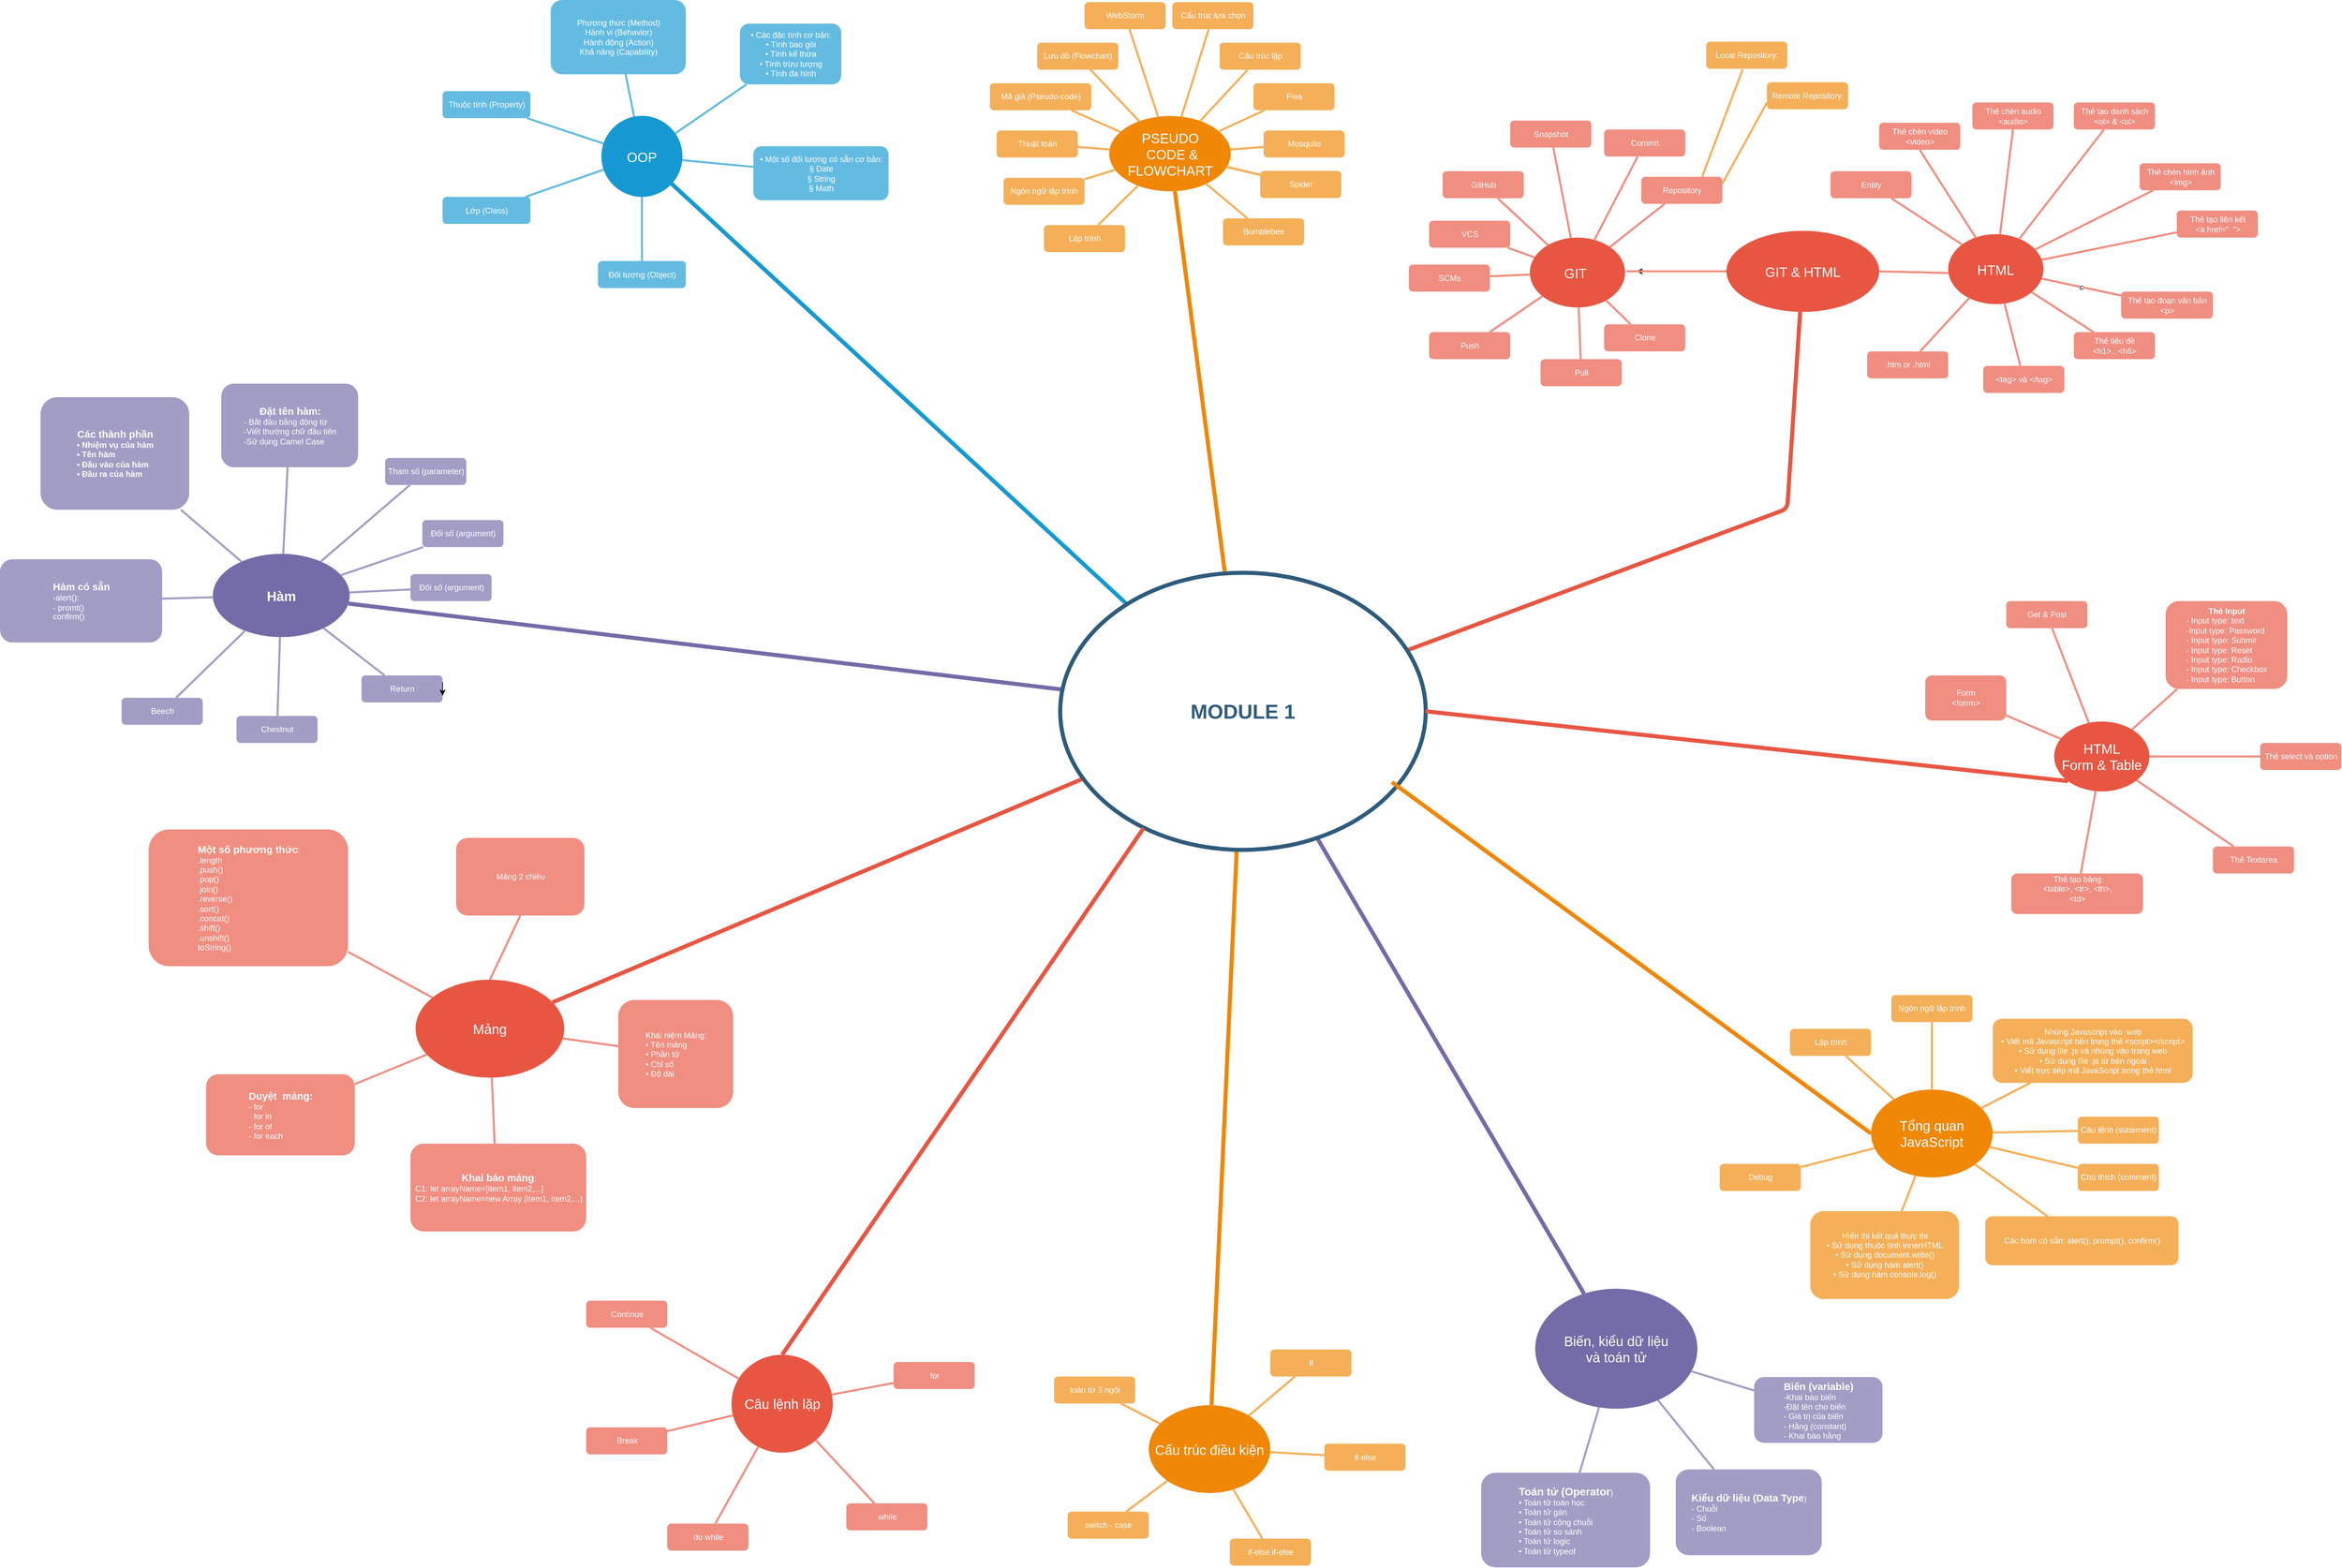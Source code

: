 <mxfile version="18.0.2" type="device"><diagram id="6a731a19-8d31-9384-78a2-239565b7b9f0" name="Page-1"><mxGraphModel dx="9570" dy="5130" grid="1" gridSize="10" guides="1" tooltips="1" connect="1" arrows="1" fold="1" page="1" pageScale="1" pageWidth="4681" pageHeight="3300" background="#ffffff" math="0" shadow="0"><root><mxCell id="0"/><mxCell id="1" parent="0"/><mxCell id="1350" value="OOP" style="ellipse;whiteSpace=wrap;html=1;shadow=0;fontFamily=Helvetica;fontSize=20;fontColor=#FFFFFF;align=center;strokeWidth=3;fillColor=#1699D3;strokeColor=none;" parent="1" vertex="1"><mxGeometry x="1490" y="673.5" width="120" height="120" as="geometry"/></mxCell><mxCell id="1351" value="PSEUDO&lt;br&gt;&amp;nbsp;CODE &amp;amp; FLOWCHART" style="ellipse;whiteSpace=wrap;html=1;shadow=0;fontFamily=Helvetica;fontSize=20;fontColor=#FFFFFF;align=center;strokeWidth=3;fillColor=#F08705;strokeColor=none;gradientColor=none;" parent="1" vertex="1"><mxGeometry x="2241.5" y="673.75" width="180" height="111.5" as="geometry"/></mxCell><mxCell id="1352" value="GIT&amp;nbsp;" style="ellipse;whiteSpace=wrap;html=1;shadow=0;fontFamily=Helvetica;fontSize=20;fontColor=#FFFFFF;align=center;strokeWidth=3;fillColor=#E85642;strokeColor=none;" parent="1" vertex="1"><mxGeometry x="2864" y="853.75" width="141" height="103.5" as="geometry"/></mxCell><mxCell id="1354" value="&lt;font style=&quot;font-size: 20px;&quot;&gt;Biến, kiểu dữ liệu &lt;br&gt;và toán tử&lt;/font&gt;" style="ellipse;whiteSpace=wrap;html=1;shadow=0;fontFamily=Helvetica;fontSize=20;fontColor=#FFFFFF;align=center;strokeWidth=3;fillColor=#736ca8;strokeColor=none;" parent="1" vertex="1"><mxGeometry x="2872" y="2410" width="240" height="177.75" as="geometry"/></mxCell><mxCell id="1355" value="Cấu trúc điều kiện" style="ellipse;whiteSpace=wrap;html=1;shadow=0;fontFamily=Helvetica;fontSize=20;fontColor=#FFFFFF;align=center;strokeWidth=3;fillColor=#F08705;strokeColor=none;" parent="1" vertex="1"><mxGeometry x="2300" y="2582.5" width="180" height="130" as="geometry"/></mxCell><mxCell id="1356" value="Mảng" style="ellipse;whiteSpace=wrap;html=1;shadow=0;fontFamily=Helvetica;fontSize=20;fontColor=#FFFFFF;align=center;strokeWidth=3;fillColor=#E85642;strokeColor=none;" parent="1" vertex="1"><mxGeometry x="1215" y="1952.5" width="220" height="145" as="geometry"/></mxCell><mxCell id="1357" value="Lập trình" style="rounded=1;fillColor=#f5af58;strokeColor=none;strokeWidth=3;shadow=0;html=1;fontColor=#FFFFFF;" parent="1" vertex="1"><mxGeometry x="2145" y="835.25" width="120" height="40" as="geometry"/></mxCell><mxCell id="1358" value="Lớp (Class)" style="rounded=1;fillColor=#64BBE2;strokeColor=none;strokeWidth=3;shadow=0;html=1;fontColor=#FFFFFF;" parent="1" vertex="1"><mxGeometry x="1255" y="793.5" width="130" height="40" as="geometry"/></mxCell><mxCell id="1359" style="endArrow=none;strokeWidth=6;strokeColor=#1699D3;html=1;" parent="1" source="1515" target="1350" edge="1"><mxGeometry relative="1" as="geometry"/></mxCell><mxCell id="1360" style="endArrow=none;strokeWidth=6;strokeColor=#f08705;html=1;" parent="1" source="1515" target="1351" edge="1"><mxGeometry relative="1" as="geometry"/></mxCell><mxCell id="1361" style="endArrow=none;strokeWidth=6;strokeColor=#E85642;html=1;" parent="1" source="1515" target="ITvhB2YNBrkoTK1G7r4B-1692" edge="1"><mxGeometry relative="1" as="geometry"><Array as="points"><mxPoint x="3245" y="1255.25"/></Array></mxGeometry></mxCell><mxCell id="1363" style="endArrow=none;strokeWidth=6;strokeColor=#736CA8;html=1;" parent="1" source="1515" target="1516" edge="1"><mxGeometry relative="1" as="geometry"/></mxCell><mxCell id="1364" style="endArrow=none;strokeWidth=6;strokeColor=#736ca8;html=1;" parent="1" source="1515" target="1354" edge="1"><mxGeometry relative="1" as="geometry"/></mxCell><mxCell id="1365" value="" style="edgeStyle=none;endArrow=none;strokeWidth=6;strokeColor=#F08705;html=1;" parent="1" source="1515" target="1355" edge="1"><mxGeometry x="1389" y="1040.25" width="100" height="100" as="geometry"><mxPoint x="1389" y="1140.25" as="sourcePoint"/><mxPoint x="1489" y="1040.25" as="targetPoint"/></mxGeometry></mxCell><mxCell id="1366" value="" style="edgeStyle=none;endArrow=none;strokeWidth=6;strokeColor=#E85642;html=1;" parent="1" source="1515" target="1356" edge="1"><mxGeometry x="1389" y="1040.25" width="100" height="100" as="geometry"><mxPoint x="1389" y="1140.25" as="sourcePoint"/><mxPoint x="1489" y="1040.25" as="targetPoint"/></mxGeometry></mxCell><mxCell id="1367" value="Đối tượng (Object)" style="rounded=1;fillColor=#64BBE2;strokeColor=none;strokeWidth=3;shadow=0;html=1;fontColor=#FFFFFF;" parent="1" vertex="1"><mxGeometry x="1485" y="888.5" width="130" height="40" as="geometry"/></mxCell><mxCell id="1368" value="Thuộc tính (Property)" style="rounded=1;fillColor=#64BBE2;strokeColor=none;strokeWidth=3;shadow=0;html=1;fontColor=#FFFFFF;" parent="1" vertex="1"><mxGeometry x="1255" y="637" width="130" height="40" as="geometry"/></mxCell><mxCell id="1369" value="&lt;div&gt;Phương thức (Method)&lt;/div&gt;&lt;div&gt;Hành vi (Behavior)&lt;/div&gt;&lt;div&gt;Hành động (Action)&lt;/div&gt;&lt;div&gt;Khả năng&amp;nbsp;&lt;span style=&quot;background-color: initial;&quot;&gt;(Capability)&lt;/span&gt;&lt;/div&gt;" style="rounded=1;fillColor=#64BBE2;strokeColor=none;strokeWidth=3;shadow=0;html=1;fontColor=#FFFFFF;" parent="1" vertex="1"><mxGeometry x="1415" y="502" width="200" height="110" as="geometry"/></mxCell><mxCell id="1371" value="&lt;div&gt;• Các đặc tính cơ bản:&lt;/div&gt;&lt;div&gt;• Tính bao gói&lt;/div&gt;&lt;div&gt;• Tính kế thừa&lt;/div&gt;&lt;div&gt;• Tính trừu tượng&lt;/div&gt;&lt;div&gt;• Tính đa hình&lt;/div&gt;" style="rounded=1;fillColor=#64BBE2;strokeColor=none;strokeWidth=3;shadow=0;html=1;fontColor=#FFFFFF;" parent="1" vertex="1"><mxGeometry x="1695" y="537" width="150" height="90" as="geometry"/></mxCell><mxCell id="1373" value="• Một số đối tượng có sẵn cơ bản:&lt;br&gt;§ Date&lt;br&gt;§ String&lt;br&gt;§ Math" style="rounded=1;fillColor=#64BBE2;strokeColor=none;strokeWidth=3;shadow=0;html=1;fontColor=#FFFFFF;" parent="1" vertex="1"><mxGeometry x="1715" y="718.5" width="200" height="80" as="geometry"/></mxCell><mxCell id="1378" value="" style="edgeStyle=none;endArrow=none;strokeWidth=3;strokeColor=#64BBE2;html=1;" parent="1" source="1350" target="1367" edge="1"><mxGeometry x="745" y="458.5" width="100" height="100" as="geometry"><mxPoint x="745" y="558.5" as="sourcePoint"/><mxPoint x="845" y="458.5" as="targetPoint"/></mxGeometry></mxCell><mxCell id="1379" value="" style="edgeStyle=none;endArrow=none;strokeWidth=3;strokeColor=#64BBE2;html=1;" parent="1" source="1350" target="1358" edge="1"><mxGeometry x="745" y="458.5" width="100" height="100" as="geometry"><mxPoint x="745" y="558.5" as="sourcePoint"/><mxPoint x="845" y="458.5" as="targetPoint"/></mxGeometry></mxCell><mxCell id="1380" value="" style="edgeStyle=none;endArrow=none;strokeWidth=3;strokeColor=#64BBE2;html=1;" parent="1" source="1350" target="1368" edge="1"><mxGeometry x="745" y="458.5" width="100" height="100" as="geometry"><mxPoint x="745" y="558.5" as="sourcePoint"/><mxPoint x="845" y="458.5" as="targetPoint"/></mxGeometry></mxCell><mxCell id="1381" value="" style="edgeStyle=none;endArrow=none;strokeWidth=3;strokeColor=#64BBE2;html=1;" parent="1" source="1350" target="1369" edge="1"><mxGeometry x="745" y="458.5" width="100" height="100" as="geometry"><mxPoint x="745" y="558.5" as="sourcePoint"/><mxPoint x="845" y="458.5" as="targetPoint"/></mxGeometry></mxCell><mxCell id="1383" value="" style="edgeStyle=none;endArrow=none;strokeWidth=3;strokeColor=#64BBE2;html=1;" parent="1" source="1350" target="1371" edge="1"><mxGeometry x="745" y="458.5" width="100" height="100" as="geometry"><mxPoint x="745" y="558.5" as="sourcePoint"/><mxPoint x="845" y="458.5" as="targetPoint"/></mxGeometry></mxCell><mxCell id="1385" value="" style="edgeStyle=none;endArrow=none;strokeWidth=3;strokeColor=#64BBE2;html=1;" parent="1" source="1350" target="1373" edge="1"><mxGeometry x="745" y="458.5" width="100" height="100" as="geometry"><mxPoint x="745" y="558.5" as="sourcePoint"/><mxPoint x="845" y="458.5" as="targetPoint"/></mxGeometry></mxCell><mxCell id="1388" value="Ngôn ngữ lập trình" style="rounded=1;fillColor=#f5af58;strokeColor=none;strokeWidth=3;shadow=0;html=1;fontColor=#FFFFFF;" parent="1" vertex="1"><mxGeometry x="2085" y="765.25" width="120" height="40" as="geometry"/></mxCell><mxCell id="1389" value="Thuật toán" style="rounded=1;fillColor=#f5af58;strokeColor=none;strokeWidth=3;shadow=0;html=1;fontColor=#FFFFFF;" parent="1" vertex="1"><mxGeometry x="2075" y="695.25" width="120" height="40" as="geometry"/></mxCell><mxCell id="1390" value="Mã giả (Pseudo-code)" style="rounded=1;fillColor=#f5af58;strokeColor=none;strokeWidth=3;shadow=0;html=1;fontColor=#FFFFFF;" parent="1" vertex="1"><mxGeometry x="2065" y="625.25" width="150" height="40" as="geometry"/></mxCell><mxCell id="1391" value="Lưu đồ (Flowchart)" style="rounded=1;fillColor=#f5af58;strokeColor=none;strokeWidth=3;shadow=0;html=1;fontColor=#FFFFFF;" parent="1" vertex="1"><mxGeometry x="2135" y="565.25" width="120" height="40" as="geometry"/></mxCell><mxCell id="1392" value="WebStorm" style="rounded=1;fillColor=#f5af58;strokeColor=none;strokeWidth=3;shadow=0;html=1;fontColor=#FFFFFF;" parent="1" vertex="1"><mxGeometry x="2205" y="505.25" width="120" height="40" as="geometry"/></mxCell><mxCell id="1393" value="Cấu trúc lựa chọn" style="rounded=1;fillColor=#f5af58;strokeColor=none;strokeWidth=3;shadow=0;html=1;fontColor=#FFFFFF;" parent="1" vertex="1"><mxGeometry x="2335" y="505.25" width="120" height="40" as="geometry"/></mxCell><mxCell id="1394" value="Cấu trúc lặp" style="rounded=1;fillColor=#f5af58;strokeColor=none;strokeWidth=3;shadow=0;html=1;fontColor=#FFFFFF;" parent="1" vertex="1"><mxGeometry x="2405" y="565.25" width="120" height="40" as="geometry"/></mxCell><mxCell id="1395" value="Flea" style="rounded=1;fillColor=#f5af58;strokeColor=none;strokeWidth=3;shadow=0;html=1;fontColor=#FFFFFF;" parent="1" vertex="1"><mxGeometry x="2455" y="625.25" width="120" height="40" as="geometry"/></mxCell><mxCell id="1396" value="Mosquito" style="rounded=1;fillColor=#f5af58;strokeColor=none;strokeWidth=3;shadow=0;html=1;fontColor=#FFFFFF;" parent="1" vertex="1"><mxGeometry x="2470" y="695.25" width="120" height="40" as="geometry"/></mxCell><mxCell id="1397" value="Spider" style="rounded=1;fillColor=#f5af58;strokeColor=none;strokeWidth=3;shadow=0;html=1;fontColor=#FFFFFF;" parent="1" vertex="1"><mxGeometry x="2465" y="755.25" width="120" height="40" as="geometry"/></mxCell><mxCell id="1398" value="Bumblebee" style="rounded=1;fillColor=#f5af58;strokeColor=none;strokeWidth=3;shadow=0;html=1;fontColor=#FFFFFF;" parent="1" vertex="1"><mxGeometry x="2410" y="825.25" width="120" height="40" as="geometry"/></mxCell><mxCell id="1399" value="" style="edgeStyle=none;endArrow=none;strokeWidth=3;strokeColor=#F5AF58;html=1;" parent="1" source="1351" target="1357" edge="1"><mxGeometry x="1175" y="445.25" width="100" height="100" as="geometry"><mxPoint x="1175" y="545.25" as="sourcePoint"/><mxPoint x="1275" y="445.25" as="targetPoint"/></mxGeometry></mxCell><mxCell id="1400" value="" style="edgeStyle=none;endArrow=none;strokeWidth=3;strokeColor=#F5AF58;html=1;" parent="1" source="1351" target="1388" edge="1"><mxGeometry x="1175" y="445.25" width="100" height="100" as="geometry"><mxPoint x="1175" y="545.25" as="sourcePoint"/><mxPoint x="1275" y="445.25" as="targetPoint"/></mxGeometry></mxCell><mxCell id="1401" value="" style="edgeStyle=none;endArrow=none;strokeWidth=3;strokeColor=#F5AF58;html=1;" parent="1" source="1351" target="1389" edge="1"><mxGeometry x="1175" y="445.25" width="100" height="100" as="geometry"><mxPoint x="1175" y="545.25" as="sourcePoint"/><mxPoint x="1275" y="445.25" as="targetPoint"/></mxGeometry></mxCell><mxCell id="1402" value="" style="edgeStyle=none;endArrow=none;strokeWidth=3;strokeColor=#F5AF58;html=1;" parent="1" source="1351" target="1390" edge="1"><mxGeometry x="1175" y="445.25" width="100" height="100" as="geometry"><mxPoint x="1175" y="545.25" as="sourcePoint"/><mxPoint x="1275" y="445.25" as="targetPoint"/></mxGeometry></mxCell><mxCell id="1403" value="" style="edgeStyle=none;endArrow=none;strokeWidth=3;strokeColor=#F5AF58;html=1;" parent="1" source="1351" target="1391" edge="1"><mxGeometry x="1175" y="445.25" width="100" height="100" as="geometry"><mxPoint x="1175" y="545.25" as="sourcePoint"/><mxPoint x="1275" y="445.25" as="targetPoint"/></mxGeometry></mxCell><mxCell id="1404" value="" style="edgeStyle=none;endArrow=none;strokeWidth=3;strokeColor=#F5AF58;html=1;" parent="1" source="1351" target="1392" edge="1"><mxGeometry x="1175" y="445.25" width="100" height="100" as="geometry"><mxPoint x="1175" y="545.25" as="sourcePoint"/><mxPoint x="1275" y="445.25" as="targetPoint"/></mxGeometry></mxCell><mxCell id="1405" value="" style="edgeStyle=none;endArrow=none;strokeWidth=3;strokeColor=#F5AF58;html=1;" parent="1" source="1351" target="1393" edge="1"><mxGeometry x="1175" y="445.25" width="100" height="100" as="geometry"><mxPoint x="1175" y="545.25" as="sourcePoint"/><mxPoint x="1275" y="445.25" as="targetPoint"/></mxGeometry></mxCell><mxCell id="1406" value="" style="edgeStyle=none;endArrow=none;strokeWidth=3;strokeColor=#F5AF58;html=1;" parent="1" source="1351" target="1394" edge="1"><mxGeometry x="1175" y="445.25" width="100" height="100" as="geometry"><mxPoint x="1175" y="545.25" as="sourcePoint"/><mxPoint x="1275" y="445.25" as="targetPoint"/></mxGeometry></mxCell><mxCell id="1407" value="" style="edgeStyle=none;endArrow=none;strokeWidth=3;strokeColor=#F5AF58;html=1;" parent="1" source="1351" target="1395" edge="1"><mxGeometry x="1175" y="445.25" width="100" height="100" as="geometry"><mxPoint x="1175" y="545.25" as="sourcePoint"/><mxPoint x="1275" y="445.25" as="targetPoint"/></mxGeometry></mxCell><mxCell id="1408" value="" style="edgeStyle=none;endArrow=none;strokeWidth=3;strokeColor=#F5AF58;html=1;" parent="1" source="1351" target="1396" edge="1"><mxGeometry x="1175" y="445.25" width="100" height="100" as="geometry"><mxPoint x="1175" y="545.25" as="sourcePoint"/><mxPoint x="1275" y="445.25" as="targetPoint"/></mxGeometry></mxCell><mxCell id="1409" value="" style="edgeStyle=none;endArrow=none;strokeWidth=3;strokeColor=#F5AF58;html=1;" parent="1" source="1351" target="1397" edge="1"><mxGeometry x="1175" y="445.25" width="100" height="100" as="geometry"><mxPoint x="1175" y="545.25" as="sourcePoint"/><mxPoint x="1275" y="445.25" as="targetPoint"/></mxGeometry></mxCell><mxCell id="1410" value="" style="edgeStyle=none;endArrow=none;strokeWidth=3;strokeColor=#F5AF58;html=1;" parent="1" source="1351" target="1398" edge="1"><mxGeometry x="1175" y="445.25" width="100" height="100" as="geometry"><mxPoint x="1175" y="545.25" as="sourcePoint"/><mxPoint x="1275" y="445.25" as="targetPoint"/></mxGeometry></mxCell><mxCell id="1412" value="Clone" style="rounded=1;fillColor=#f08e81;strokeColor=none;strokeWidth=3;shadow=0;html=1;fontColor=#FFFFFF;" parent="1" vertex="1"><mxGeometry x="2974" y="982.25" width="120" height="40" as="geometry"/></mxCell><mxCell id="1413" value="SCMs" style="rounded=1;fillColor=#f08e81;strokeColor=none;strokeWidth=3;shadow=0;html=1;fontColor=#FFFFFF;" parent="1" vertex="1"><mxGeometry x="2685" y="893.75" width="120" height="40" as="geometry"/></mxCell><mxCell id="1414" value="VCS" style="rounded=1;fillColor=#f08e81;strokeColor=none;strokeWidth=3;shadow=0;html=1;fontColor=#FFFFFF;" parent="1" vertex="1"><mxGeometry x="2715" y="828.75" width="120" height="40" as="geometry"/></mxCell><mxCell id="1416" value="GitHub" style="rounded=1;fillColor=#f08e81;strokeColor=none;strokeWidth=3;shadow=0;html=1;fontColor=#FFFFFF;" parent="1" vertex="1"><mxGeometry x="2735" y="755.5" width="120" height="40" as="geometry"/></mxCell><mxCell id="1417" value="Snapshot" style="rounded=1;fillColor=#f08e81;strokeColor=none;strokeWidth=3;shadow=0;html=1;fontColor=#FFFFFF;" parent="1" vertex="1"><mxGeometry x="2835" y="680.5" width="120" height="40" as="geometry"/></mxCell><mxCell id="1418" value="Commit" style="rounded=1;fillColor=#f08e81;strokeColor=none;strokeWidth=3;shadow=0;html=1;fontColor=#FFFFFF;" parent="1" vertex="1"><mxGeometry x="2974" y="693.75" width="120" height="40" as="geometry"/></mxCell><mxCell id="1419" value="Repository" style="rounded=1;fillColor=#f08e81;strokeColor=none;strokeWidth=3;shadow=0;html=1;fontColor=#FFFFFF;" parent="1" vertex="1"><mxGeometry x="3029" y="763.75" width="120" height="40" as="geometry"/></mxCell><mxCell id="1421" value="Push" style="rounded=1;fillColor=#f08e81;strokeColor=none;strokeWidth=3;shadow=0;html=1;fontColor=#FFFFFF;" parent="1" vertex="1"><mxGeometry x="2715" y="993.75" width="120" height="40" as="geometry"/></mxCell><mxCell id="1422" value="Pull" style="rounded=1;fillColor=#f08e81;strokeColor=none;strokeWidth=3;shadow=0;html=1;fontColor=#FFFFFF;" parent="1" vertex="1"><mxGeometry x="2880" y="1033.75" width="120" height="40" as="geometry"/></mxCell><mxCell id="1424" value="" style="edgeStyle=none;endArrow=none;strokeWidth=3;strokeColor=#F08E81;html=1;" parent="1" source="1352" target="1413" edge="1"><mxGeometry x="1215" y="603.75" width="100" height="100" as="geometry"><mxPoint x="1215" y="703.75" as="sourcePoint"/><mxPoint x="1315" y="603.75" as="targetPoint"/></mxGeometry></mxCell><mxCell id="1425" value="" style="edgeStyle=none;endArrow=none;strokeWidth=3;strokeColor=#F08E81;html=1;" parent="1" source="1352" target="1414" edge="1"><mxGeometry x="1215" y="603.75" width="100" height="100" as="geometry"><mxPoint x="1215" y="703.75" as="sourcePoint"/><mxPoint x="1315" y="603.75" as="targetPoint"/></mxGeometry></mxCell><mxCell id="1427" value="" style="edgeStyle=none;endArrow=none;strokeWidth=3;strokeColor=#F08E81;html=1;" parent="1" source="1352" target="1416" edge="1"><mxGeometry x="1215" y="603.75" width="100" height="100" as="geometry"><mxPoint x="1215" y="703.75" as="sourcePoint"/><mxPoint x="1315" y="603.75" as="targetPoint"/></mxGeometry></mxCell><mxCell id="1428" value="" style="edgeStyle=none;endArrow=none;strokeWidth=3;strokeColor=#F08E81;html=1;" parent="1" source="1352" target="1417" edge="1"><mxGeometry x="1215" y="603.75" width="100" height="100" as="geometry"><mxPoint x="1215" y="703.75" as="sourcePoint"/><mxPoint x="1315" y="603.75" as="targetPoint"/></mxGeometry></mxCell><mxCell id="1429" value="" style="edgeStyle=none;endArrow=none;strokeWidth=3;strokeColor=#F08E81;html=1;" parent="1" source="1352" target="1418" edge="1"><mxGeometry x="1215" y="603.75" width="100" height="100" as="geometry"><mxPoint x="1215" y="703.75" as="sourcePoint"/><mxPoint x="1315" y="603.75" as="targetPoint"/></mxGeometry></mxCell><mxCell id="1430" value="" style="edgeStyle=none;endArrow=none;strokeWidth=3;strokeColor=#F08E81;html=1;" parent="1" source="1352" target="1419" edge="1"><mxGeometry x="1215" y="603.75" width="100" height="100" as="geometry"><mxPoint x="1215" y="703.75" as="sourcePoint"/><mxPoint x="1315" y="603.75" as="targetPoint"/></mxGeometry></mxCell><mxCell id="1431" value="" style="edgeStyle=none;endArrow=none;strokeWidth=3;strokeColor=#F08E81;html=1;" parent="1" source="1352" target="1412" edge="1"><mxGeometry x="1215" y="603.75" width="100" height="100" as="geometry"><mxPoint x="1215" y="703.75" as="sourcePoint"/><mxPoint x="1315" y="603.75" as="targetPoint"/></mxGeometry></mxCell><mxCell id="1432" value="" style="edgeStyle=none;endArrow=none;strokeWidth=3;strokeColor=#F08E81;html=1;" parent="1" source="1352" target="1422" edge="1"><mxGeometry x="1215" y="603.75" width="100" height="100" as="geometry"><mxPoint x="1215" y="703.75" as="sourcePoint"/><mxPoint x="1315" y="603.75" as="targetPoint"/></mxGeometry></mxCell><mxCell id="1433" value="" style="edgeStyle=none;endArrow=none;strokeWidth=3;strokeColor=#F08E81;html=1;" parent="1" source="1352" target="1421" edge="1"><mxGeometry x="1215" y="603.75" width="100" height="100" as="geometry"><mxPoint x="1215" y="703.75" as="sourcePoint"/><mxPoint x="1315" y="603.75" as="targetPoint"/></mxGeometry></mxCell><mxCell id="1459" value="&lt;b&gt;&lt;font style=&quot;font-size: 15px;&quot;&gt;Biến (variable)&lt;/font&gt;&lt;/b&gt;&lt;br&gt;&lt;div style=&quot;text-align: left;&quot;&gt;&lt;span style=&quot;background-color: initial;&quot;&gt;-Khai báo biến&lt;/span&gt;&lt;/div&gt;&lt;div style=&quot;text-align: left;&quot;&gt;&lt;span style=&quot;background-color: initial;&quot;&gt;-Đặt tên cho biến&lt;/span&gt;&lt;/div&gt;&lt;div style=&quot;text-align: left;&quot;&gt;&lt;span style=&quot;background-color: initial;&quot;&gt;- Giá trị của biến&lt;/span&gt;&lt;/div&gt;&lt;div style=&quot;text-align: left;&quot;&gt;&lt;span style=&quot;background-color: initial;&quot;&gt;- Hằng (constant)&lt;/span&gt;&lt;/div&gt;&lt;div style=&quot;text-align: left;&quot;&gt;&lt;span style=&quot;background-color: initial;&quot;&gt;- Khai báo hằng&lt;/span&gt;&lt;/div&gt;" style="rounded=1;fillColor=#a29dc5;strokeColor=none;strokeWidth=3;shadow=0;html=1;fontColor=#FFFFFF;" parent="1" vertex="1"><mxGeometry x="3196" y="2540.75" width="190" height="97.5" as="geometry"/></mxCell><mxCell id="1460" value="&lt;b&gt;&lt;font style=&quot;font-size: 15px;&quot;&gt;Kiểu dữ liệu (Data Type&lt;/font&gt;&lt;/b&gt;)&lt;br&gt;&lt;div style=&quot;text-align: left;&quot;&gt;&lt;span style=&quot;background-color: initial;&quot;&gt;- Chuỗi&lt;/span&gt;&lt;/div&gt;&lt;div style=&quot;text-align: left;&quot;&gt;&lt;span style=&quot;background-color: initial;&quot;&gt;- Số&lt;/span&gt;&lt;/div&gt;&lt;div style=&quot;text-align: left;&quot;&gt;&lt;span style=&quot;background-color: initial;&quot;&gt;- Boolean&lt;/span&gt;&lt;/div&gt;" style="rounded=1;fillColor=#a29dc5;strokeColor=none;strokeWidth=3;shadow=0;html=1;fontColor=#FFFFFF;" parent="1" vertex="1"><mxGeometry x="3080" y="2677.5" width="216" height="127" as="geometry"/></mxCell><mxCell id="1461" value="&lt;b&gt;&lt;font style=&quot;font-size: 16px;&quot;&gt;Toán tử (Operator&lt;/font&gt;&lt;/b&gt;)&lt;br&gt;&lt;div style=&quot;text-align: left;&quot;&gt;• Toán tử toán học&lt;/div&gt;&lt;div style=&quot;text-align: left;&quot;&gt;• Toán tử gán&lt;/div&gt;&lt;div style=&quot;text-align: left;&quot;&gt;• Toán tử cộng chuỗi&lt;/div&gt;&lt;div style=&quot;text-align: left;&quot;&gt;• Toán tử so sánh&lt;/div&gt;&lt;div style=&quot;text-align: left;&quot;&gt;• Toán tử logic&lt;/div&gt;&lt;div style=&quot;text-align: left;&quot;&gt;• Toán tử typeof&lt;/div&gt;" style="rounded=1;fillColor=#a29dc5;strokeColor=none;strokeWidth=3;shadow=0;html=1;fontColor=#FFFFFF;" parent="1" vertex="1"><mxGeometry x="2792" y="2682.5" width="250" height="140" as="geometry"/></mxCell><mxCell id="1463" value="" style="edgeStyle=none;endArrow=none;strokeWidth=3;strokeColor=#A29DC5;html=1;" parent="1" source="1354" target="1460" edge="1"><mxGeometry x="1506" y="1269.5" width="100" height="100" as="geometry"><mxPoint x="1506" y="1369.5" as="sourcePoint"/><mxPoint x="1606" y="1269.5" as="targetPoint"/></mxGeometry></mxCell><mxCell id="1464" value="" style="edgeStyle=none;endArrow=none;strokeWidth=3;strokeColor=#A29DC5;html=1;" parent="1" source="1354" target="1461" edge="1"><mxGeometry x="1506" y="1269.5" width="100" height="100" as="geometry"><mxPoint x="1506" y="1369.5" as="sourcePoint"/><mxPoint x="1606" y="1269.5" as="targetPoint"/></mxGeometry></mxCell><mxCell id="1468" value="if-else" style="rounded=1;fillColor=#f5af58;strokeColor=none;strokeWidth=3;shadow=0;html=1;fontColor=#FFFFFF;" parent="1" vertex="1"><mxGeometry x="2560" y="2639.5" width="120" height="40" as="geometry"/></mxCell><mxCell id="1469" value="if-else if-else" style="rounded=1;fillColor=#f5af58;strokeColor=none;strokeWidth=3;shadow=0;html=1;fontColor=#FFFFFF;" parent="1" vertex="1"><mxGeometry x="2420" y="2780" width="120" height="40" as="geometry"/></mxCell><mxCell id="1471" value="switch - case" style="rounded=1;fillColor=#f5af58;strokeColor=none;strokeWidth=3;shadow=0;html=1;fontColor=#FFFFFF;" parent="1" vertex="1"><mxGeometry x="2180" y="2740" width="120" height="40" as="geometry"/></mxCell><mxCell id="1472" value="toán tử 3 ngôi" style="rounded=1;fillColor=#f5af58;strokeColor=none;strokeWidth=3;shadow=0;html=1;fontColor=#FFFFFF;" parent="1" vertex="1"><mxGeometry x="2160" y="2540" width="120" height="40" as="geometry"/></mxCell><mxCell id="1478" value="if" style="rounded=1;fillColor=#f5af58;strokeColor=none;strokeWidth=3;shadow=0;html=1;fontColor=#FFFFFF;" parent="1" vertex="1"><mxGeometry x="2480" y="2500" width="120" height="40" as="geometry"/></mxCell><mxCell id="1479" value="" style="edgeStyle=none;endArrow=none;strokeWidth=3;strokeColor=#F5AF58;html=1;" parent="1" source="1355" target="1478" edge="1"><mxGeometry x="1406.5" y="1335" width="100" height="100" as="geometry"><mxPoint x="1406.5" y="1435" as="sourcePoint"/><mxPoint x="1506.5" y="1335" as="targetPoint"/></mxGeometry></mxCell><mxCell id="1480" value="" style="edgeStyle=none;endArrow=none;strokeWidth=3;strokeColor=#F5AF58;html=1;" parent="1" source="1355" target="1468" edge="1"><mxGeometry x="1406.5" y="1335" width="100" height="100" as="geometry"><mxPoint x="1406.5" y="1435" as="sourcePoint"/><mxPoint x="1506.5" y="1335" as="targetPoint"/></mxGeometry></mxCell><mxCell id="1481" value="" style="edgeStyle=none;endArrow=none;strokeWidth=3;strokeColor=#F5AF58;html=1;" parent="1" source="1355" target="1469" edge="1"><mxGeometry x="1406.5" y="1335" width="100" height="100" as="geometry"><mxPoint x="1406.5" y="1435" as="sourcePoint"/><mxPoint x="1506.5" y="1335" as="targetPoint"/></mxGeometry></mxCell><mxCell id="1483" value="" style="edgeStyle=none;endArrow=none;strokeWidth=3;strokeColor=#F5AF58;html=1;" parent="1" source="1355" target="1471" edge="1"><mxGeometry x="1406.5" y="1335" width="100" height="100" as="geometry"><mxPoint x="1406.5" y="1435" as="sourcePoint"/><mxPoint x="1506.5" y="1335" as="targetPoint"/></mxGeometry></mxCell><mxCell id="1484" value="" style="edgeStyle=none;endArrow=none;strokeWidth=3;strokeColor=#F5AF58;html=1;" parent="1" source="1355" target="1472" edge="1"><mxGeometry x="1406.5" y="1335" width="100" height="100" as="geometry"><mxPoint x="1406.5" y="1435" as="sourcePoint"/><mxPoint x="1506.5" y="1335" as="targetPoint"/></mxGeometry></mxCell><mxCell id="1498" value="&lt;b&gt;&lt;font style=&quot;font-size: 15px;&quot;&gt;Một số phương thức&lt;/font&gt;&lt;/b&gt;:&lt;br&gt;&lt;div style=&quot;text-align: left;&quot;&gt;&lt;span style=&quot;background-color: initial;&quot;&gt;.length&lt;/span&gt;&lt;/div&gt;&lt;div style=&quot;text-align: left;&quot;&gt;&lt;span style=&quot;background-color: initial;&quot;&gt;.push()&lt;/span&gt;&lt;/div&gt;&lt;div style=&quot;text-align: left;&quot;&gt;&lt;span style=&quot;background-color: initial;&quot;&gt;.pop()&lt;/span&gt;&lt;/div&gt;&lt;div style=&quot;text-align: left;&quot;&gt;&lt;span style=&quot;background-color: initial;&quot;&gt;.join()&lt;/span&gt;&lt;/div&gt;&lt;div style=&quot;text-align: left;&quot;&gt;&lt;span style=&quot;background-color: initial;&quot;&gt;.reverse()&lt;/span&gt;&lt;/div&gt;&lt;div style=&quot;text-align: left;&quot;&gt;&lt;span style=&quot;background-color: initial;&quot;&gt;.sort()&lt;/span&gt;&lt;/div&gt;&lt;div style=&quot;text-align: left;&quot;&gt;&lt;span style=&quot;background-color: initial;&quot;&gt;.concat()&lt;/span&gt;&lt;/div&gt;&lt;div style=&quot;text-align: left;&quot;&gt;&lt;span style=&quot;background-color: initial;&quot;&gt;.shift()&lt;/span&gt;&lt;/div&gt;&lt;div style=&quot;text-align: left;&quot;&gt;&lt;span style=&quot;background-color: initial;&quot;&gt;.unshift()&lt;/span&gt;&lt;/div&gt;&lt;div style=&quot;text-align: left;&quot;&gt;&lt;span style=&quot;background-color: initial;&quot;&gt;toString()&lt;/span&gt;&lt;/div&gt;" style="rounded=1;fillColor=#f08e81;strokeColor=none;strokeWidth=3;shadow=0;html=1;fontColor=#FFFFFF;" parent="1" vertex="1"><mxGeometry x="820" y="1730" width="295" height="202.5" as="geometry"/></mxCell><mxCell id="1499" value="&lt;font style=&quot;font-size: 15px;&quot;&gt;&lt;b&gt;Duyệt&amp;nbsp; mảng:&lt;/b&gt;&lt;/font&gt;&lt;br&gt;&lt;div style=&quot;text-align: left;&quot;&gt;&lt;span style=&quot;background-color: initial;&quot;&gt;- for&lt;/span&gt;&lt;/div&gt;&lt;div style=&quot;text-align: left;&quot;&gt;&lt;span style=&quot;background-color: initial;&quot;&gt;- for in&lt;/span&gt;&lt;/div&gt;&lt;div style=&quot;text-align: left;&quot;&gt;&lt;span style=&quot;background-color: initial;&quot;&gt;- for of&lt;/span&gt;&lt;/div&gt;&lt;div style=&quot;text-align: left;&quot;&gt;&lt;span style=&quot;background-color: initial;&quot;&gt;- for each&lt;/span&gt;&lt;/div&gt;" style="rounded=1;fillColor=#f08e81;strokeColor=none;strokeWidth=3;shadow=0;html=1;fontColor=#FFFFFF;" parent="1" vertex="1"><mxGeometry x="905" y="2092.5" width="220" height="120" as="geometry"/></mxCell><mxCell id="1500" value="&lt;font style=&quot;font-size: 15px;&quot;&gt;&lt;b&gt;Khai báo mảng&lt;/b&gt;&lt;/font&gt;:&lt;br&gt;&lt;div style=&quot;text-align: left;&quot;&gt;&lt;span style=&quot;background-color: initial;&quot;&gt;C1: let arrayName=[item1, item2,...]&lt;/span&gt;&lt;/div&gt;&lt;div style=&quot;text-align: left;&quot;&gt;&lt;span style=&quot;background-color: initial;&quot;&gt;C2: let arrayName=new Array (item1, item2,...)&lt;/span&gt;&lt;/div&gt;" style="rounded=1;fillColor=#f08e81;strokeColor=none;strokeWidth=3;shadow=0;html=1;fontColor=#FFFFFF;" parent="1" vertex="1"><mxGeometry x="1207.5" y="2195.25" width="260" height="130" as="geometry"/></mxCell><mxCell id="1501" value="Khái niệm Mảng:&lt;br&gt;&lt;div style=&quot;text-align: left;&quot;&gt;&lt;span style=&quot;background-color: initial;&quot;&gt;• Tên mảng&lt;/span&gt;&lt;/div&gt;&lt;div style=&quot;text-align: left;&quot;&gt;&lt;span style=&quot;background-color: initial;&quot;&gt;• Phần tử&lt;/span&gt;&lt;/div&gt;&lt;div style=&quot;text-align: left;&quot;&gt;&lt;span style=&quot;background-color: initial;&quot;&gt;• Chỉ số&lt;/span&gt;&lt;/div&gt;&lt;div style=&quot;text-align: left;&quot;&gt;&lt;span style=&quot;background-color: initial;&quot;&gt;• Độ dài&lt;/span&gt;&lt;/div&gt;" style="rounded=1;fillColor=#f08e81;strokeColor=none;strokeWidth=3;shadow=0;html=1;fontColor=#FFFFFF;" parent="1" vertex="1"><mxGeometry x="1515" y="1982.5" width="170" height="160" as="geometry"/></mxCell><mxCell id="1502" value="" style="edgeStyle=none;endArrow=none;strokeWidth=3;strokeColor=#F08E81;html=1;" parent="1" source="1356" target="1501" edge="1"><mxGeometry x="845" y="857.5" width="100" height="100" as="geometry"><mxPoint x="845" y="957.5" as="sourcePoint"/><mxPoint x="945" y="857.5" as="targetPoint"/></mxGeometry></mxCell><mxCell id="1511" value="" style="edgeStyle=none;endArrow=none;strokeWidth=3;strokeColor=#F08E81;html=1;" parent="1" source="1356" target="1498" edge="1"><mxGeometry x="845" y="857.5" width="100" height="100" as="geometry"><mxPoint x="845" y="957.5" as="sourcePoint"/><mxPoint x="945" y="857.5" as="targetPoint"/></mxGeometry></mxCell><mxCell id="1512" value="" style="edgeStyle=none;endArrow=none;strokeWidth=3;strokeColor=#F08E81;html=1;" parent="1" source="1356" target="1499" edge="1"><mxGeometry x="845" y="857.5" width="100" height="100" as="geometry"><mxPoint x="845" y="957.5" as="sourcePoint"/><mxPoint x="945" y="857.5" as="targetPoint"/></mxGeometry></mxCell><mxCell id="1513" value="" style="edgeStyle=none;endArrow=none;strokeWidth=3;strokeColor=#F08E81;html=1;" parent="1" source="1356" edge="1"><mxGeometry x="845" y="857.5" width="100" height="100" as="geometry"><mxPoint x="845" y="957.5" as="sourcePoint"/><mxPoint x="1332.32" y="2202.5" as="targetPoint"/></mxGeometry></mxCell><mxCell id="1514" style="edgeStyle=orthogonalEdgeStyle;rounded=0;html=1;exitX=0.75;exitY=0;entryX=0.75;entryY=0;startArrow=none;startFill=0;endArrow=block;endFill=1;jettySize=auto;orthogonalLoop=1;strokeColor=#12aab5;strokeWidth=6;fontSize=20;fontColor=#2F5B7C;" parent="1" source="1414" target="1414" edge="1"><mxGeometry relative="1" as="geometry"/></mxCell><mxCell id="1515" value="MODULE 1" style="ellipse;whiteSpace=wrap;html=1;shadow=0;fontFamily=Helvetica;fontSize=30;fontColor=#2F5B7C;align=center;strokeColor=#2F5B7C;strokeWidth=6;fillColor=#FFFFFF;fontStyle=1;gradientColor=none;" parent="1" vertex="1"><mxGeometry x="2169" y="1350" width="541" height="410.25" as="geometry"/></mxCell><mxCell id="1516" value="&lt;b&gt;Hàm&lt;/b&gt;" style="ellipse;whiteSpace=wrap;html=1;shadow=0;fontFamily=Helvetica;fontSize=20;fontColor=#FFFFFF;align=center;strokeWidth=3;fillColor=#736ca8;strokeColor=none;" parent="1" vertex="1"><mxGeometry x="915" y="1322" width="202.5" height="123.25" as="geometry"/></mxCell><mxCell id="1517" value="&lt;div style=&quot;&quot;&gt;&lt;span style=&quot;background-color: initial;&quot;&gt;&lt;b&gt;&lt;font style=&quot;font-size: 15px;&quot;&gt;Các thành phần&lt;/font&gt;&lt;/b&gt;&lt;/span&gt;&lt;/div&gt;&lt;font style=&quot;font-size: 12px;&quot;&gt;&lt;div style=&quot;text-align: left;&quot;&gt;&lt;span style=&quot;&quot;&gt;&lt;b&gt;• Nhiệm vụ của hàm&lt;/b&gt;&lt;/span&gt;&lt;/div&gt;&lt;div style=&quot;text-align: left;&quot;&gt;&lt;span style=&quot;&quot;&gt;&lt;b&gt;• Tên hàm&lt;/b&gt;&lt;/span&gt;&lt;/div&gt;&lt;div style=&quot;text-align: left;&quot;&gt;&lt;span style=&quot;&quot;&gt;&lt;b&gt;• Đầu vào của hàm&lt;/b&gt;&lt;/span&gt;&lt;/div&gt;&lt;div style=&quot;text-align: left;&quot;&gt;&lt;span style=&quot;&quot;&gt;&lt;b&gt;• Đầu ra của hàm&lt;/b&gt;&lt;/span&gt;&lt;/div&gt;&lt;/font&gt;" style="rounded=1;fillColor=#a29dc5;strokeColor=none;strokeWidth=3;shadow=0;html=1;fontColor=#FFFFFF;align=center;" parent="1" vertex="1"><mxGeometry x="660" y="1090" width="220" height="166.75" as="geometry"/></mxCell><mxCell id="1518" value="&lt;b&gt;&lt;font style=&quot;font-size: 15px;&quot;&gt;Đặt tên hàm:&lt;/font&gt;&lt;/b&gt;&lt;br&gt;&lt;div style=&quot;text-align: left;&quot;&gt;&lt;span style=&quot;background-color: initial;&quot;&gt;-&amp;nbsp;Bắt đầu bằng động từ&lt;/span&gt;&lt;/div&gt;&lt;div style=&quot;text-align: left;&quot;&gt;&lt;span style=&quot;background-color: initial;&quot;&gt;-Viết thường chữ đầu tiên&lt;/span&gt;&lt;/div&gt;&lt;div style=&quot;text-align: left;&quot;&gt;&lt;span style=&quot;background-color: initial;&quot;&gt;-Sử dụng Camel Case&lt;/span&gt;&lt;/div&gt;" style="rounded=1;fillColor=#a29dc5;strokeColor=none;strokeWidth=3;shadow=0;html=1;fontColor=#FFFFFF;" parent="1" vertex="1"><mxGeometry x="927.5" y="1070" width="202.5" height="123.75" as="geometry"/></mxCell><mxCell id="1519" value="Tham số (parameter)" style="rounded=1;fillColor=#a29dc5;strokeColor=none;strokeWidth=3;shadow=0;html=1;fontColor=#FFFFFF;" parent="1" vertex="1"><mxGeometry x="1170" y="1180" width="120" height="40" as="geometry"/></mxCell><mxCell id="1520" value="Đối số (argument)" style="rounded=1;fillColor=#a29dc5;strokeColor=none;strokeWidth=3;shadow=0;html=1;fontColor=#FFFFFF;" parent="1" vertex="1"><mxGeometry x="1225" y="1272" width="120" height="40" as="geometry"/></mxCell><mxCell id="1521" value="Đối số (argument)" style="rounded=1;fillColor=#a29dc5;strokeColor=none;strokeWidth=3;shadow=0;html=1;fontColor=#FFFFFF;" parent="1" vertex="1"><mxGeometry x="1207.5" y="1352" width="120" height="40" as="geometry"/></mxCell><mxCell id="1522" value="&lt;font style=&quot;font-size: 15px;&quot;&gt;&lt;b&gt;Hàm có sẵn&lt;/b&gt;&lt;/font&gt;&lt;br&gt;&lt;div style=&quot;text-align: left;&quot;&gt;&lt;font style=&quot;font-size: 12px;&quot;&gt;&lt;span style=&quot;background-color: initial;&quot;&gt;-&lt;/span&gt;&lt;span style=&quot;background-color: initial;&quot;&gt;alert():&lt;/span&gt;&lt;/font&gt;&lt;/div&gt;&lt;font style=&quot;font-size: 12px;&quot;&gt;&lt;div style=&quot;text-align: left;&quot;&gt;&lt;span style=&quot;background-color: initial;&quot;&gt;- promt()&lt;/span&gt;&lt;/div&gt;&lt;span style=&quot;line-height: 115%; letter-spacing: -0.05pt;&quot;&gt;&lt;div style=&quot;text-align: left;&quot;&gt;&lt;span style=&quot;background-color: initial; line-height: 115%; letter-spacing: -0.05pt;&quot;&gt;confirm()&lt;/span&gt;&lt;span style=&quot;background-color: initial;&quot;&gt;&amp;nbsp;&lt;/span&gt;&lt;/div&gt;&lt;/span&gt;&lt;/font&gt;" style="rounded=1;fillColor=#a29dc5;strokeColor=none;strokeWidth=3;shadow=0;html=1;fontColor=#FFFFFF;" parent="1" vertex="1"><mxGeometry x="600" y="1330" width="240" height="123.25" as="geometry"/></mxCell><mxCell id="1523" value="Return" style="rounded=1;fillColor=#a29dc5;strokeColor=none;strokeWidth=3;shadow=0;html=1;fontColor=#FFFFFF;" parent="1" vertex="1"><mxGeometry x="1135" y="1502" width="120" height="40" as="geometry"/></mxCell><mxCell id="1524" value="Chestnut" style="rounded=1;fillColor=#a29dc5;strokeColor=none;strokeWidth=3;shadow=0;html=1;fontColor=#FFFFFF;" parent="1" vertex="1"><mxGeometry x="950" y="1562" width="120" height="40" as="geometry"/></mxCell><mxCell id="1525" value="Beech" style="rounded=1;fillColor=#a29dc5;strokeColor=none;strokeWidth=3;shadow=0;html=1;fontColor=#FFFFFF;" parent="1" vertex="1"><mxGeometry x="780" y="1535.13" width="120" height="40" as="geometry"/></mxCell><mxCell id="1528" value="" style="edgeStyle=none;endArrow=none;strokeWidth=3;strokeColor=#A29DC5;html=1;" parent="1" source="1516" target="1517" edge="1"><mxGeometry x="-830" y="327" width="100" height="100" as="geometry"><mxPoint x="-830" y="427" as="sourcePoint"/><mxPoint x="-730" y="327" as="targetPoint"/></mxGeometry></mxCell><mxCell id="1530" value="" style="edgeStyle=none;endArrow=none;strokeWidth=3;strokeColor=#A29DC5;html=1;" parent="1" source="1516" target="1518" edge="1"><mxGeometry x="-830" y="327" width="100" height="100" as="geometry"><mxPoint x="-830" y="427" as="sourcePoint"/><mxPoint x="-730" y="327" as="targetPoint"/></mxGeometry></mxCell><mxCell id="1531" value="" style="edgeStyle=none;endArrow=none;strokeWidth=3;strokeColor=#A29DC5;html=1;" parent="1" source="1516" target="1519" edge="1"><mxGeometry x="-830" y="327" width="100" height="100" as="geometry"><mxPoint x="-830" y="427" as="sourcePoint"/><mxPoint x="-730" y="327" as="targetPoint"/></mxGeometry></mxCell><mxCell id="1532" value="" style="edgeStyle=none;endArrow=none;strokeWidth=3;strokeColor=#A29DC5;html=1;" parent="1" source="1516" target="1520" edge="1"><mxGeometry x="-830" y="327" width="100" height="100" as="geometry"><mxPoint x="-830" y="427" as="sourcePoint"/><mxPoint x="-730" y="327" as="targetPoint"/></mxGeometry></mxCell><mxCell id="1533" value="" style="edgeStyle=none;endArrow=none;strokeWidth=3;strokeColor=#A29DC5;html=1;" parent="1" source="1516" target="1521" edge="1"><mxGeometry x="-830" y="327" width="100" height="100" as="geometry"><mxPoint x="-830" y="427" as="sourcePoint"/><mxPoint x="-730" y="327" as="targetPoint"/></mxGeometry></mxCell><mxCell id="1534" value="" style="edgeStyle=none;endArrow=none;strokeWidth=3;strokeColor=#A29DC5;html=1;" parent="1" source="1516" target="1522" edge="1"><mxGeometry x="-830" y="327" width="100" height="100" as="geometry"><mxPoint x="-830" y="427" as="sourcePoint"/><mxPoint x="-730" y="327" as="targetPoint"/></mxGeometry></mxCell><mxCell id="1535" value="" style="edgeStyle=none;endArrow=none;strokeWidth=3;strokeColor=#A29DC5;html=1;" parent="1" source="1516" target="1523" edge="1"><mxGeometry x="-830" y="327" width="100" height="100" as="geometry"><mxPoint x="-830" y="427" as="sourcePoint"/><mxPoint x="-730" y="327" as="targetPoint"/></mxGeometry></mxCell><mxCell id="1536" value="" style="edgeStyle=none;endArrow=none;strokeWidth=3;strokeColor=#A29DC5;html=1;" parent="1" source="1516" target="1524" edge="1"><mxGeometry x="-830" y="327" width="100" height="100" as="geometry"><mxPoint x="-830" y="427" as="sourcePoint"/><mxPoint x="-730" y="327" as="targetPoint"/></mxGeometry></mxCell><mxCell id="1537" value="" style="edgeStyle=none;endArrow=none;strokeWidth=3;strokeColor=#A29DC5;html=1;" parent="1" source="1516" target="1525" edge="1"><mxGeometry x="-830" y="327" width="100" height="100" as="geometry"><mxPoint x="-830" y="427" as="sourcePoint"/><mxPoint x="-730" y="327" as="targetPoint"/></mxGeometry></mxCell><mxCell id="1541" value="" style="edgeStyle=none;endArrow=none;strokeWidth=3;strokeColor=#A29DC5;html=1;" parent="1" source="1354" target="1459" edge="1"><mxGeometry x="81" y="964.5" width="100" height="100" as="geometry"><mxPoint x="81" y="1064.5" as="sourcePoint"/><mxPoint x="181" y="964.5" as="targetPoint"/></mxGeometry></mxCell><mxCell id="1542" style="edgeStyle=none;rounded=0;html=1;exitX=0.5;exitY=1;endArrow=none;endFill=0;jettySize=auto;orthogonalLoop=1;strokeColor=#736CA8;strokeWidth=2;fillColor=#64bbe2;fontSize=20;fontColor=#23445D;" parent="1" edge="1"><mxGeometry relative="1" as="geometry"><mxPoint x="805" y="1402" as="sourcePoint"/><mxPoint x="805" y="1402" as="targetPoint"/></mxGeometry></mxCell><mxCell id="ITvhB2YNBrkoTK1G7r4B-1566" value="Câu lệnh lặp" style="ellipse;whiteSpace=wrap;html=1;shadow=0;fontFamily=Helvetica;fontSize=20;fontColor=#FFFFFF;align=center;strokeWidth=3;fillColor=#E85642;strokeColor=none;" vertex="1" parent="1"><mxGeometry x="1682.5" y="2507.75" width="150" height="145" as="geometry"/></mxCell><mxCell id="ITvhB2YNBrkoTK1G7r4B-1567" value="for" style="rounded=1;fillColor=#f08e81;strokeColor=none;strokeWidth=3;shadow=0;html=1;fontColor=#FFFFFF;" vertex="1" parent="1"><mxGeometry x="1922.5" y="2518.5" width="120" height="40" as="geometry"/></mxCell><mxCell id="ITvhB2YNBrkoTK1G7r4B-1575" value="Continue" style="rounded=1;fillColor=#f08e81;strokeColor=none;strokeWidth=3;shadow=0;html=1;fontColor=#FFFFFF;" vertex="1" parent="1"><mxGeometry x="1467.5" y="2427.75" width="120" height="40" as="geometry"/></mxCell><mxCell id="ITvhB2YNBrkoTK1G7r4B-1576" value="Break" style="rounded=1;fillColor=#f08e81;strokeColor=none;strokeWidth=3;shadow=0;html=1;fontColor=#FFFFFF;" vertex="1" parent="1"><mxGeometry x="1467.5" y="2615.25" width="120" height="40" as="geometry"/></mxCell><mxCell id="ITvhB2YNBrkoTK1G7r4B-1577" value="do while" style="rounded=1;fillColor=#f08e81;strokeColor=none;strokeWidth=3;shadow=0;html=1;fontColor=#FFFFFF;" vertex="1" parent="1"><mxGeometry x="1587.5" y="2757.75" width="120" height="40" as="geometry"/></mxCell><mxCell id="ITvhB2YNBrkoTK1G7r4B-1578" value="while" style="rounded=1;fillColor=#f08e81;strokeColor=none;strokeWidth=3;shadow=0;html=1;fontColor=#FFFFFF;" vertex="1" parent="1"><mxGeometry x="1852.5" y="2727.75" width="120" height="40" as="geometry"/></mxCell><mxCell id="ITvhB2YNBrkoTK1G7r4B-1579" value="" style="edgeStyle=none;endArrow=none;strokeWidth=3;strokeColor=#F08E81;html=1;" edge="1" parent="1" source="ITvhB2YNBrkoTK1G7r4B-1566" target="ITvhB2YNBrkoTK1G7r4B-1578"><mxGeometry x="1312.5" y="1412.75" width="100" height="100" as="geometry"><mxPoint x="1312.5" y="1512.75" as="sourcePoint"/><mxPoint x="1412.5" y="1412.75" as="targetPoint"/></mxGeometry></mxCell><mxCell id="ITvhB2YNBrkoTK1G7r4B-1580" value="" style="edgeStyle=none;endArrow=none;strokeWidth=3;strokeColor=#F08E81;html=1;" edge="1" parent="1" source="ITvhB2YNBrkoTK1G7r4B-1566" target="ITvhB2YNBrkoTK1G7r4B-1567"><mxGeometry x="1312.5" y="1412.75" width="100" height="100" as="geometry"><mxPoint x="1312.5" y="1512.75" as="sourcePoint"/><mxPoint x="1412.5" y="1412.75" as="targetPoint"/></mxGeometry></mxCell><mxCell id="ITvhB2YNBrkoTK1G7r4B-1588" value="" style="edgeStyle=none;endArrow=none;strokeWidth=3;strokeColor=#F08E81;html=1;" edge="1" parent="1" source="ITvhB2YNBrkoTK1G7r4B-1566" target="ITvhB2YNBrkoTK1G7r4B-1575"><mxGeometry x="1312.5" y="1412.75" width="100" height="100" as="geometry"><mxPoint x="1312.5" y="1512.75" as="sourcePoint"/><mxPoint x="1412.5" y="1412.75" as="targetPoint"/></mxGeometry></mxCell><mxCell id="ITvhB2YNBrkoTK1G7r4B-1589" value="" style="edgeStyle=none;endArrow=none;strokeWidth=3;strokeColor=#F08E81;html=1;" edge="1" parent="1" source="ITvhB2YNBrkoTK1G7r4B-1566" target="ITvhB2YNBrkoTK1G7r4B-1576"><mxGeometry x="1312.5" y="1412.75" width="100" height="100" as="geometry"><mxPoint x="1312.5" y="1512.75" as="sourcePoint"/><mxPoint x="1412.5" y="1412.75" as="targetPoint"/></mxGeometry></mxCell><mxCell id="ITvhB2YNBrkoTK1G7r4B-1590" value="" style="edgeStyle=none;endArrow=none;strokeWidth=3;strokeColor=#F08E81;html=1;" edge="1" parent="1" source="ITvhB2YNBrkoTK1G7r4B-1566" target="ITvhB2YNBrkoTK1G7r4B-1577"><mxGeometry x="1312.5" y="1412.75" width="100" height="100" as="geometry"><mxPoint x="1312.5" y="1512.75" as="sourcePoint"/><mxPoint x="1412.5" y="1412.75" as="targetPoint"/></mxGeometry></mxCell><mxCell id="ITvhB2YNBrkoTK1G7r4B-1591" value="" style="edgeStyle=none;endArrow=none;strokeWidth=6;strokeColor=#E85642;html=1;exitX=0.228;exitY=0.922;exitDx=0;exitDy=0;exitPerimeter=0;entryX=0.5;entryY=0;entryDx=0;entryDy=0;" edge="1" parent="1" source="1515" target="ITvhB2YNBrkoTK1G7r4B-1566"><mxGeometry x="1399" y="1050.25" width="100" height="100" as="geometry"><mxPoint x="2194.933" y="1698.874" as="sourcePoint"/><mxPoint x="1885" y="2515.25" as="targetPoint"/></mxGeometry></mxCell><mxCell id="ITvhB2YNBrkoTK1G7r4B-1613" value="Tổng quan JavaScript" style="ellipse;whiteSpace=wrap;html=1;shadow=0;fontFamily=Helvetica;fontSize=20;fontColor=#FFFFFF;align=center;strokeWidth=3;fillColor=#F08705;strokeColor=none;" vertex="1" parent="1"><mxGeometry x="3369" y="2115.25" width="180" height="130" as="geometry"/></mxCell><mxCell id="ITvhB2YNBrkoTK1G7r4B-1614" value="Nhúng Javascript vào&amp;nbsp; web&lt;br&gt;&lt;div&gt;• Viết mã Javascript bên trong thẻ &amp;lt;script&amp;gt;&amp;lt;/script&amp;gt;&lt;/div&gt;&lt;div&gt;• Sử dụng file .js và nhúng vào trang web&lt;/div&gt;&lt;div&gt;• Sử dụng file .js từ bên ngoài&lt;/div&gt;&lt;div&gt;• Viết trực tiếp mã JavaScript trong thẻ html&lt;/div&gt;" style="rounded=1;fillColor=#f5af58;strokeColor=none;strokeWidth=3;shadow=0;html=1;fontColor=#FFFFFF;" vertex="1" parent="1"><mxGeometry x="3549" y="2010.25" width="296" height="95" as="geometry"/></mxCell><mxCell id="ITvhB2YNBrkoTK1G7r4B-1615" value="Câu lệnh (statement)" style="rounded=1;fillColor=#f5af58;strokeColor=none;strokeWidth=3;shadow=0;html=1;fontColor=#FFFFFF;" vertex="1" parent="1"><mxGeometry x="3675" y="2155.25" width="120" height="40" as="geometry"/></mxCell><mxCell id="ITvhB2YNBrkoTK1G7r4B-1616" value="Chú thích (comment)" style="rounded=1;fillColor=#f5af58;strokeColor=none;strokeWidth=3;shadow=0;html=1;fontColor=#FFFFFF;" vertex="1" parent="1"><mxGeometry x="3675" y="2225.25" width="120" height="40" as="geometry"/></mxCell><mxCell id="ITvhB2YNBrkoTK1G7r4B-1617" value="Các hàm có sẵn: alert(), prompt(), confirm()" style="rounded=1;fillColor=#f5af58;strokeColor=none;strokeWidth=3;shadow=0;html=1;fontColor=#FFFFFF;" vertex="1" parent="1"><mxGeometry x="3538" y="2302.75" width="286" height="72.5" as="geometry"/></mxCell><mxCell id="ITvhB2YNBrkoTK1G7r4B-1618" value="Hiển thị kết quả thực thi&lt;br&gt;&lt;div&gt;• Sử dụng thuộc tính innerHTML&lt;/div&gt;&lt;div&gt;• Sử dụng document.write()&lt;/div&gt;&lt;div&gt;• Sử dụng hàm alert()&lt;/div&gt;&lt;div&gt;• Sử dụng hàm console.log()&lt;/div&gt;" style="rounded=1;fillColor=#f5af58;strokeColor=none;strokeWidth=3;shadow=0;html=1;fontColor=#FFFFFF;" vertex="1" parent="1"><mxGeometry x="3279.18" y="2295.25" width="220" height="130" as="geometry"/></mxCell><mxCell id="ITvhB2YNBrkoTK1G7r4B-1619" value="Debug" style="rounded=1;fillColor=#f5af58;strokeColor=none;strokeWidth=3;shadow=0;html=1;fontColor=#FFFFFF;" vertex="1" parent="1"><mxGeometry x="3145" y="2225.25" width="120" height="40" as="geometry"/></mxCell><mxCell id="ITvhB2YNBrkoTK1G7r4B-1621" value="Lập trình" style="rounded=1;fillColor=#f5af58;strokeColor=none;strokeWidth=3;shadow=0;html=1;fontColor=#FFFFFF;" vertex="1" parent="1"><mxGeometry x="3249" y="2025.25" width="120" height="40" as="geometry"/></mxCell><mxCell id="ITvhB2YNBrkoTK1G7r4B-1622" value="Ngôn ngữ lập trình" style="rounded=1;fillColor=#f5af58;strokeColor=none;strokeWidth=3;shadow=0;html=1;fontColor=#FFFFFF;" vertex="1" parent="1"><mxGeometry x="3399" y="1975.25" width="120" height="40" as="geometry"/></mxCell><mxCell id="ITvhB2YNBrkoTK1G7r4B-1623" value="" style="edgeStyle=none;endArrow=none;strokeWidth=3;strokeColor=#F5AF58;html=1;" edge="1" parent="1" source="ITvhB2YNBrkoTK1G7r4B-1613" target="ITvhB2YNBrkoTK1G7r4B-1622"><mxGeometry x="2465.5" y="852.75" width="100" height="100" as="geometry"><mxPoint x="2465.5" y="952.75" as="sourcePoint"/><mxPoint x="2565.5" y="852.75" as="targetPoint"/></mxGeometry></mxCell><mxCell id="ITvhB2YNBrkoTK1G7r4B-1624" value="" style="edgeStyle=none;endArrow=none;strokeWidth=3;strokeColor=#F5AF58;html=1;" edge="1" parent="1" source="ITvhB2YNBrkoTK1G7r4B-1613" target="ITvhB2YNBrkoTK1G7r4B-1614"><mxGeometry x="2465.5" y="852.75" width="100" height="100" as="geometry"><mxPoint x="2465.5" y="952.75" as="sourcePoint"/><mxPoint x="2565.5" y="852.75" as="targetPoint"/></mxGeometry></mxCell><mxCell id="ITvhB2YNBrkoTK1G7r4B-1625" value="" style="edgeStyle=none;endArrow=none;strokeWidth=3;strokeColor=#F5AF58;html=1;" edge="1" parent="1" source="ITvhB2YNBrkoTK1G7r4B-1613" target="ITvhB2YNBrkoTK1G7r4B-1615"><mxGeometry x="2465.5" y="852.75" width="100" height="100" as="geometry"><mxPoint x="2465.5" y="952.75" as="sourcePoint"/><mxPoint x="2565.5" y="852.75" as="targetPoint"/></mxGeometry></mxCell><mxCell id="ITvhB2YNBrkoTK1G7r4B-1626" value="" style="edgeStyle=none;endArrow=none;strokeWidth=3;strokeColor=#F5AF58;html=1;" edge="1" parent="1" source="ITvhB2YNBrkoTK1G7r4B-1613" target="ITvhB2YNBrkoTK1G7r4B-1616"><mxGeometry x="2465.5" y="852.75" width="100" height="100" as="geometry"><mxPoint x="2465.5" y="952.75" as="sourcePoint"/><mxPoint x="2565.5" y="852.75" as="targetPoint"/></mxGeometry></mxCell><mxCell id="ITvhB2YNBrkoTK1G7r4B-1627" value="" style="edgeStyle=none;endArrow=none;strokeWidth=3;strokeColor=#F5AF58;html=1;" edge="1" parent="1" source="ITvhB2YNBrkoTK1G7r4B-1613" target="ITvhB2YNBrkoTK1G7r4B-1617"><mxGeometry x="2465.5" y="852.75" width="100" height="100" as="geometry"><mxPoint x="2465.5" y="952.75" as="sourcePoint"/><mxPoint x="2565.5" y="852.75" as="targetPoint"/></mxGeometry></mxCell><mxCell id="ITvhB2YNBrkoTK1G7r4B-1628" value="" style="edgeStyle=none;endArrow=none;strokeWidth=3;strokeColor=#F5AF58;html=1;" edge="1" parent="1" source="ITvhB2YNBrkoTK1G7r4B-1613" target="ITvhB2YNBrkoTK1G7r4B-1618"><mxGeometry x="2465.5" y="852.75" width="100" height="100" as="geometry"><mxPoint x="2465.5" y="952.75" as="sourcePoint"/><mxPoint x="2565.5" y="852.75" as="targetPoint"/></mxGeometry></mxCell><mxCell id="ITvhB2YNBrkoTK1G7r4B-1629" value="" style="edgeStyle=none;endArrow=none;strokeWidth=3;strokeColor=#F5AF58;html=1;" edge="1" parent="1" source="ITvhB2YNBrkoTK1G7r4B-1613" target="ITvhB2YNBrkoTK1G7r4B-1619"><mxGeometry x="2465.5" y="852.75" width="100" height="100" as="geometry"><mxPoint x="2465.5" y="952.75" as="sourcePoint"/><mxPoint x="2565.5" y="852.75" as="targetPoint"/></mxGeometry></mxCell><mxCell id="ITvhB2YNBrkoTK1G7r4B-1633" value="" style="edgeStyle=none;endArrow=none;strokeWidth=3;strokeColor=#F5AF58;html=1;" edge="1" parent="1" source="ITvhB2YNBrkoTK1G7r4B-1613" target="ITvhB2YNBrkoTK1G7r4B-1621"><mxGeometry x="2465.5" y="852.75" width="100" height="100" as="geometry"><mxPoint x="2465.5" y="952.75" as="sourcePoint"/><mxPoint x="2565.5" y="852.75" as="targetPoint"/></mxGeometry></mxCell><mxCell id="ITvhB2YNBrkoTK1G7r4B-1634" value="" style="edgeStyle=none;endArrow=none;strokeWidth=6;strokeColor=#F08705;html=1;entryX=0;entryY=0.5;entryDx=0;entryDy=0;" edge="1" parent="1" target="ITvhB2YNBrkoTK1G7r4B-1613"><mxGeometry x="1399" y="1050.25" width="100" height="100" as="geometry"><mxPoint x="2660" y="1660" as="sourcePoint"/><mxPoint x="2520.596" y="2553.588" as="targetPoint"/></mxGeometry></mxCell><mxCell id="ITvhB2YNBrkoTK1G7r4B-1635" value="HTML &lt;br&gt;Form &amp;amp; Table" style="ellipse;whiteSpace=wrap;html=1;shadow=0;fontFamily=Helvetica;fontSize=20;fontColor=#FFFFFF;align=center;strokeWidth=3;fillColor=#E85642;strokeColor=none;" vertex="1" parent="1"><mxGeometry x="3640" y="1570.25" width="141" height="103.5" as="geometry"/></mxCell><mxCell id="ITvhB2YNBrkoTK1G7r4B-1639" value="Form&lt;br&gt;&amp;lt;forrm&amp;gt;" style="rounded=1;fillColor=#f08e81;strokeColor=none;strokeWidth=3;shadow=0;html=1;fontColor=#FFFFFF;" vertex="1" parent="1"><mxGeometry x="3449.18" y="1502" width="120" height="66.75" as="geometry"/></mxCell><mxCell id="ITvhB2YNBrkoTK1G7r4B-1640" value="Get &amp;amp; Post" style="rounded=1;fillColor=#f08e81;strokeColor=none;strokeWidth=3;shadow=0;html=1;fontColor=#FFFFFF;" vertex="1" parent="1"><mxGeometry x="3569.18" y="1392" width="120" height="40" as="geometry"/></mxCell><mxCell id="ITvhB2YNBrkoTK1G7r4B-1641" value="&lt;b&gt;Thẻ Input&lt;/b&gt;&lt;br&gt;&lt;div style=&quot;text-align: left;&quot;&gt;&lt;span style=&quot;background-color: initial;&quot;&gt;- Input type: text&lt;/span&gt;&lt;/div&gt;&lt;div style=&quot;text-align: left;&quot;&gt;&lt;span style=&quot;background-color: initial;&quot;&gt;-Input type: Password&lt;/span&gt;&lt;/div&gt;&lt;div style=&quot;text-align: left;&quot;&gt;&lt;span style=&quot;background-color: initial;&quot;&gt;- Input type: Submit&lt;/span&gt;&lt;/div&gt;&lt;div style=&quot;text-align: left;&quot;&gt;&lt;span style=&quot;background-color: initial;&quot;&gt;- Input type: Reset&lt;/span&gt;&lt;/div&gt;&lt;div style=&quot;text-align: left;&quot;&gt;&lt;span style=&quot;background-color: initial;&quot;&gt;- Input type: Radio&lt;/span&gt;&lt;/div&gt;&lt;div style=&quot;text-align: left;&quot;&gt;&lt;span style=&quot;background-color: initial;&quot;&gt;- Input type: Checkbox&lt;/span&gt;&lt;/div&gt;&lt;div style=&quot;text-align: left;&quot;&gt;&lt;span style=&quot;background-color: initial;&quot;&gt;- Input type: Button&lt;br&gt;&lt;/span&gt;&lt;/div&gt;" style="rounded=1;fillColor=#f08e81;strokeColor=none;strokeWidth=3;shadow=0;html=1;fontColor=#FFFFFF;" vertex="1" parent="1"><mxGeometry x="3805" y="1392" width="180" height="130" as="geometry"/></mxCell><mxCell id="ITvhB2YNBrkoTK1G7r4B-1642" value="Thẻ select và option" style="rounded=1;fillColor=#f08e81;strokeColor=none;strokeWidth=3;shadow=0;html=1;fontColor=#FFFFFF;" vertex="1" parent="1"><mxGeometry x="3945" y="1602" width="120" height="40" as="geometry"/></mxCell><mxCell id="ITvhB2YNBrkoTK1G7r4B-1643" value="Thẻ Textarea" style="rounded=1;fillColor=#f08e81;strokeColor=none;strokeWidth=3;shadow=0;html=1;fontColor=#FFFFFF;" vertex="1" parent="1"><mxGeometry x="3875" y="1755.25" width="120" height="40" as="geometry"/></mxCell><mxCell id="ITvhB2YNBrkoTK1G7r4B-1644" value="&lt;div&gt;Thẻ tạo bảng&lt;/div&gt;&lt;div&gt;&amp;lt;table&amp;gt;,&amp;nbsp;&lt;span style=&quot;background-color: initial;&quot;&gt;&amp;lt;tr&amp;gt;,&amp;nbsp;&lt;/span&gt;&lt;span style=&quot;background-color: initial;&quot;&gt;&amp;lt;th&amp;gt;,&lt;/span&gt;&lt;/div&gt;&amp;lt;td&amp;gt;&lt;div&gt;&lt;span style=&quot;background-color: initial;&quot;&gt;&amp;nbsp;&lt;/span&gt;&lt;/div&gt;" style="rounded=1;fillColor=#f08e81;strokeColor=none;strokeWidth=3;shadow=0;html=1;fontColor=#FFFFFF;" vertex="1" parent="1"><mxGeometry x="3576.5" y="1795.25" width="195" height="60" as="geometry"/></mxCell><mxCell id="ITvhB2YNBrkoTK1G7r4B-1650" value="" style="edgeStyle=none;endArrow=none;strokeWidth=3;strokeColor=#F08E81;html=1;" edge="1" parent="1" source="ITvhB2YNBrkoTK1G7r4B-1635" target="ITvhB2YNBrkoTK1G7r4B-1639"><mxGeometry x="1991" y="1320.25" width="100" height="100" as="geometry"><mxPoint x="1991" y="1420.25" as="sourcePoint"/><mxPoint x="2091" y="1320.25" as="targetPoint"/></mxGeometry></mxCell><mxCell id="ITvhB2YNBrkoTK1G7r4B-1651" value="" style="edgeStyle=none;endArrow=none;strokeWidth=3;strokeColor=#F08E81;html=1;" edge="1" parent="1" source="ITvhB2YNBrkoTK1G7r4B-1635" target="ITvhB2YNBrkoTK1G7r4B-1640"><mxGeometry x="1991" y="1320.25" width="100" height="100" as="geometry"><mxPoint x="1991" y="1420.25" as="sourcePoint"/><mxPoint x="2091" y="1320.25" as="targetPoint"/></mxGeometry></mxCell><mxCell id="ITvhB2YNBrkoTK1G7r4B-1652" value="" style="edgeStyle=none;endArrow=none;strokeWidth=3;strokeColor=#F08E81;html=1;" edge="1" parent="1" source="ITvhB2YNBrkoTK1G7r4B-1635" target="ITvhB2YNBrkoTK1G7r4B-1641"><mxGeometry x="1991" y="1320.25" width="100" height="100" as="geometry"><mxPoint x="1991" y="1420.25" as="sourcePoint"/><mxPoint x="2091" y="1320.25" as="targetPoint"/></mxGeometry></mxCell><mxCell id="ITvhB2YNBrkoTK1G7r4B-1653" value="" style="edgeStyle=none;endArrow=none;strokeWidth=3;strokeColor=#F08E81;html=1;" edge="1" parent="1" source="ITvhB2YNBrkoTK1G7r4B-1635" target="ITvhB2YNBrkoTK1G7r4B-1642"><mxGeometry x="1991" y="1320.25" width="100" height="100" as="geometry"><mxPoint x="1991" y="1420.25" as="sourcePoint"/><mxPoint x="2091" y="1320.25" as="targetPoint"/></mxGeometry></mxCell><mxCell id="ITvhB2YNBrkoTK1G7r4B-1654" value="" style="edgeStyle=none;endArrow=none;strokeWidth=3;strokeColor=#F08E81;html=1;" edge="1" parent="1" source="ITvhB2YNBrkoTK1G7r4B-1635" target="ITvhB2YNBrkoTK1G7r4B-1643"><mxGeometry x="1991" y="1320.25" width="100" height="100" as="geometry"><mxPoint x="1991" y="1420.25" as="sourcePoint"/><mxPoint x="2091" y="1320.25" as="targetPoint"/></mxGeometry></mxCell><mxCell id="ITvhB2YNBrkoTK1G7r4B-1655" value="" style="edgeStyle=none;endArrow=none;strokeWidth=3;strokeColor=#F08E81;html=1;" edge="1" parent="1" source="ITvhB2YNBrkoTK1G7r4B-1635" target="ITvhB2YNBrkoTK1G7r4B-1644"><mxGeometry x="1991" y="1320.25" width="100" height="100" as="geometry"><mxPoint x="1991" y="1420.25" as="sourcePoint"/><mxPoint x="2091" y="1320.25" as="targetPoint"/></mxGeometry></mxCell><mxCell id="ITvhB2YNBrkoTK1G7r4B-1660" style="edgeStyle=orthogonalEdgeStyle;rounded=0;html=1;exitX=0.75;exitY=0;entryX=0.75;entryY=0;startArrow=none;startFill=0;endArrow=block;endFill=1;jettySize=auto;orthogonalLoop=1;strokeColor=#12aab5;strokeWidth=6;fontSize=20;fontColor=#2F5B7C;" edge="1" parent="1" source="ITvhB2YNBrkoTK1G7r4B-1639" target="ITvhB2YNBrkoTK1G7r4B-1639"><mxGeometry relative="1" as="geometry"/></mxCell><mxCell id="ITvhB2YNBrkoTK1G7r4B-1661" style="endArrow=none;strokeWidth=6;strokeColor=#E85642;html=1;entryX=0;entryY=1;entryDx=0;entryDy=0;exitX=1;exitY=0.5;exitDx=0;exitDy=0;" edge="1" parent="1" source="1515" target="ITvhB2YNBrkoTK1G7r4B-1635"><mxGeometry relative="1" as="geometry"><mxPoint x="2401.329" y="1532.301" as="sourcePoint"/><mxPoint x="3017.207" y="805.917" as="targetPoint"/></mxGeometry></mxCell><mxCell id="ITvhB2YNBrkoTK1G7r4B-1662" value="" style="edgeStyle=none;endArrow=none;strokeWidth=3;strokeColor=#F5AF58;html=1;" edge="1" target="ITvhB2YNBrkoTK1G7r4B-1663" parent="1"><mxGeometry x="1175" y="445.07" width="100" height="100" as="geometry"><mxPoint x="2415.743" y="748.938" as="sourcePoint"/><mxPoint x="1275" y="445.07" as="targetPoint"/></mxGeometry></mxCell><mxCell id="ITvhB2YNBrkoTK1G7r4B-1663" value="Spider" style="rounded=1;fillColor=#f5af58;strokeColor=none;strokeWidth=3;shadow=0;html=1;fontColor=#FFFFFF;" vertex="1" parent="1"><mxGeometry x="2465" y="755.07" width="120" height="40" as="geometry"/></mxCell><mxCell id="ITvhB2YNBrkoTK1G7r4B-1664" value="Remote Repository:" style="rounded=1;fillColor=#f5af58;strokeColor=none;strokeWidth=3;shadow=0;html=1;fontColor=#FFFFFF;" vertex="1" parent="1"><mxGeometry x="3215" y="623.75" width="120" height="40" as="geometry"/></mxCell><mxCell id="ITvhB2YNBrkoTK1G7r4B-1665" value="" style="edgeStyle=none;endArrow=none;strokeWidth=3;strokeColor=#F5AF58;html=1;entryX=0;entryY=0.75;entryDx=0;entryDy=0;exitX=1;exitY=0.25;exitDx=0;exitDy=0;" edge="1" parent="1" target="ITvhB2YNBrkoTK1G7r4B-1664" source="1419"><mxGeometry x="2001.64" y="278.66" width="100" height="100" as="geometry"><mxPoint x="3155" y="763.75" as="sourcePoint"/><mxPoint x="2101.64" y="278.66" as="targetPoint"/></mxGeometry></mxCell><mxCell id="ITvhB2YNBrkoTK1G7r4B-1666" value="" style="edgeStyle=none;endArrow=none;strokeWidth=3;strokeColor=#F5AF58;html=1;exitX=0.75;exitY=0;exitDx=0;exitDy=0;entryX=0.451;entryY=1.018;entryDx=0;entryDy=0;entryPerimeter=0;" edge="1" parent="1" target="ITvhB2YNBrkoTK1G7r4B-1667" source="1419"><mxGeometry x="2001.64" y="278.48" width="100" height="100" as="geometry"><mxPoint x="3109.004" y="710.5" as="sourcePoint"/><mxPoint x="3227.64" y="620.5" as="targetPoint"/></mxGeometry></mxCell><mxCell id="ITvhB2YNBrkoTK1G7r4B-1667" value="Local Repository:" style="rounded=1;fillColor=#f5af58;strokeColor=none;strokeWidth=3;shadow=0;html=1;fontColor=#FFFFFF;" vertex="1" parent="1"><mxGeometry x="3125" y="563.75" width="120" height="40" as="geometry"/></mxCell><mxCell id="ITvhB2YNBrkoTK1G7r4B-1668" value="HTML" style="ellipse;whiteSpace=wrap;html=1;shadow=0;fontFamily=Helvetica;fontSize=20;fontColor=#FFFFFF;align=center;strokeWidth=3;fillColor=#E85642;strokeColor=none;" vertex="1" parent="1"><mxGeometry x="3483.18" y="848.75" width="141" height="103.5" as="geometry"/></mxCell><mxCell id="ITvhB2YNBrkoTK1G7r4B-1669" value="Thẻ tạo đoạn văn bản&lt;br&gt;&amp;lt;p&amp;gt;" style="rounded=1;fillColor=#f08e81;strokeColor=none;strokeWidth=3;shadow=0;html=1;fontColor=#FFFFFF;" vertex="1" parent="1"><mxGeometry x="3739.18" y="933.75" width="135.82" height="40" as="geometry"/></mxCell><mxCell id="ITvhB2YNBrkoTK1G7r4B-1674" value="Thẻ tạo danh sách&lt;br&gt;&amp;lt;ol&amp;gt; &amp;amp; &amp;lt;ul&amp;gt;" style="rounded=1;fillColor=#f08e81;strokeColor=none;strokeWidth=3;shadow=0;html=1;fontColor=#FFFFFF;" vertex="1" parent="1"><mxGeometry x="3669.18" y="653.75" width="120" height="40" as="geometry"/></mxCell><mxCell id="ITvhB2YNBrkoTK1G7r4B-1675" value="Thẻ chèn hình ảnh &lt;br&gt;&amp;lt;img&amp;gt;" style="rounded=1;fillColor=#f08e81;strokeColor=none;strokeWidth=3;shadow=0;html=1;fontColor=#FFFFFF;" vertex="1" parent="1"><mxGeometry x="3766.5" y="743.75" width="120" height="40" as="geometry"/></mxCell><mxCell id="ITvhB2YNBrkoTK1G7r4B-1676" value="Thẻ tạo liên kết&lt;br&gt;&amp;lt;a href=&quot;&amp;nbsp; &quot;&amp;gt;" style="rounded=1;fillColor=#f08e81;strokeColor=none;strokeWidth=3;shadow=0;html=1;fontColor=#FFFFFF;" vertex="1" parent="1"><mxGeometry x="3821.5" y="813.75" width="120" height="40" as="geometry"/></mxCell><mxCell id="ITvhB2YNBrkoTK1G7r4B-1677" value=".htm or .html" style="rounded=1;fillColor=#f08e81;strokeColor=none;strokeWidth=3;shadow=0;html=1;fontColor=#FFFFFF;" vertex="1" parent="1"><mxGeometry x="3363.18" y="1022.25" width="120" height="40" as="geometry"/></mxCell><mxCell id="ITvhB2YNBrkoTK1G7r4B-1678" value="&amp;lt;tag&amp;gt; và &amp;lt;/tag&amp;gt;" style="rounded=1;fillColor=#f08e81;strokeColor=none;strokeWidth=3;shadow=0;html=1;fontColor=#FFFFFF;" vertex="1" parent="1"><mxGeometry x="3535" y="1043.75" width="120" height="40" as="geometry"/></mxCell><mxCell id="ITvhB2YNBrkoTK1G7r4B-1679" value="Thẻ tiêu đề&lt;br&gt;&amp;lt;h1&amp;gt;...&amp;lt;h6&amp;gt;" style="rounded=1;fillColor=#f08e81;strokeColor=none;strokeWidth=3;shadow=0;html=1;fontColor=#FFFFFF;" vertex="1" parent="1"><mxGeometry x="3669.18" y="993.75" width="120" height="40" as="geometry"/></mxCell><mxCell id="ITvhB2YNBrkoTK1G7r4B-1684" value="" style="edgeStyle=none;endArrow=none;strokeWidth=3;strokeColor=#F08E81;html=1;" edge="1" parent="1" source="ITvhB2YNBrkoTK1G7r4B-1668" target="ITvhB2YNBrkoTK1G7r4B-1674"><mxGeometry x="1834.18" y="598.75" width="100" height="100" as="geometry"><mxPoint x="1834.18" y="698.75" as="sourcePoint"/><mxPoint x="1934.18" y="598.75" as="targetPoint"/></mxGeometry></mxCell><mxCell id="ITvhB2YNBrkoTK1G7r4B-1685" value="" style="edgeStyle=none;endArrow=none;strokeWidth=3;strokeColor=#F08E81;html=1;" edge="1" parent="1" source="ITvhB2YNBrkoTK1G7r4B-1668" target="ITvhB2YNBrkoTK1G7r4B-1675"><mxGeometry x="1834.18" y="598.75" width="100" height="100" as="geometry"><mxPoint x="1834.18" y="698.75" as="sourcePoint"/><mxPoint x="1934.18" y="598.75" as="targetPoint"/></mxGeometry></mxCell><mxCell id="ITvhB2YNBrkoTK1G7r4B-1686" value="" style="edgeStyle=none;endArrow=none;strokeWidth=3;strokeColor=#F08E81;html=1;" edge="1" parent="1" source="ITvhB2YNBrkoTK1G7r4B-1668" target="ITvhB2YNBrkoTK1G7r4B-1676"><mxGeometry x="1834.18" y="598.75" width="100" height="100" as="geometry"><mxPoint x="1834.18" y="698.75" as="sourcePoint"/><mxPoint x="1934.18" y="598.75" as="targetPoint"/></mxGeometry></mxCell><mxCell id="ITvhB2YNBrkoTK1G7r4B-1687" value="c" style="edgeStyle=none;endArrow=none;strokeWidth=3;strokeColor=#F08E81;html=1;" edge="1" parent="1" source="ITvhB2YNBrkoTK1G7r4B-1668" target="ITvhB2YNBrkoTK1G7r4B-1669"><mxGeometry x="1834.18" y="598.75" width="100" height="100" as="geometry"><mxPoint x="1834.18" y="698.75" as="sourcePoint"/><mxPoint x="1934.18" y="598.75" as="targetPoint"/></mxGeometry></mxCell><mxCell id="ITvhB2YNBrkoTK1G7r4B-1688" value="" style="edgeStyle=none;endArrow=none;strokeWidth=3;strokeColor=#F08E81;html=1;" edge="1" parent="1" source="ITvhB2YNBrkoTK1G7r4B-1668" target="ITvhB2YNBrkoTK1G7r4B-1679"><mxGeometry x="1834.18" y="598.75" width="100" height="100" as="geometry"><mxPoint x="1834.18" y="698.75" as="sourcePoint"/><mxPoint x="1934.18" y="598.75" as="targetPoint"/></mxGeometry></mxCell><mxCell id="ITvhB2YNBrkoTK1G7r4B-1689" value="" style="edgeStyle=none;endArrow=none;strokeWidth=3;strokeColor=#F08E81;html=1;" edge="1" parent="1" source="ITvhB2YNBrkoTK1G7r4B-1668" target="ITvhB2YNBrkoTK1G7r4B-1678"><mxGeometry x="1834.18" y="598.75" width="100" height="100" as="geometry"><mxPoint x="1834.18" y="698.75" as="sourcePoint"/><mxPoint x="1934.18" y="598.75" as="targetPoint"/></mxGeometry></mxCell><mxCell id="ITvhB2YNBrkoTK1G7r4B-1690" value="" style="edgeStyle=none;endArrow=none;strokeWidth=3;strokeColor=#F08E81;html=1;" edge="1" parent="1" source="ITvhB2YNBrkoTK1G7r4B-1668" target="ITvhB2YNBrkoTK1G7r4B-1677"><mxGeometry x="1834.18" y="598.75" width="100" height="100" as="geometry"><mxPoint x="1834.18" y="698.75" as="sourcePoint"/><mxPoint x="1934.18" y="598.75" as="targetPoint"/></mxGeometry></mxCell><mxCell id="ITvhB2YNBrkoTK1G7r4B-1696" value="" style="edgeStyle=orthogonalEdgeStyle;rounded=0;orthogonalLoop=1;jettySize=auto;html=1;" edge="1" parent="1" source="ITvhB2YNBrkoTK1G7r4B-1692"><mxGeometry relative="1" as="geometry"><mxPoint x="3022" y="903.75" as="targetPoint"/></mxGeometry></mxCell><mxCell id="ITvhB2YNBrkoTK1G7r4B-1692" value="GIT &amp;amp; HTML" style="ellipse;whiteSpace=wrap;html=1;shadow=0;fontFamily=Helvetica;fontSize=20;fontColor=#FFFFFF;align=center;strokeWidth=3;fillColor=#E85642;strokeColor=none;" vertex="1" parent="1"><mxGeometry x="3155" y="843.75" width="226" height="120" as="geometry"/></mxCell><mxCell id="ITvhB2YNBrkoTK1G7r4B-1693" value="" style="edgeStyle=none;endArrow=none;strokeWidth=3;strokeColor=#F08E81;html=1;entryX=0;entryY=0.5;entryDx=0;entryDy=0;" edge="1" parent="1" target="ITvhB2YNBrkoTK1G7r4B-1692"><mxGeometry x="1225" y="613.75" width="100" height="100" as="geometry"><mxPoint x="3015" y="903.75" as="sourcePoint"/><mxPoint x="3063.38" y="982.25" as="targetPoint"/><Array as="points"><mxPoint x="3005" y="903.75"/></Array></mxGeometry></mxCell><mxCell id="ITvhB2YNBrkoTK1G7r4B-1697" value="" style="edgeStyle=none;endArrow=none;strokeWidth=3;strokeColor=#F08E81;html=1;entryX=1;entryY=0.5;entryDx=0;entryDy=0;exitX=0.007;exitY=0.555;exitDx=0;exitDy=0;exitPerimeter=0;" edge="1" parent="1" source="ITvhB2YNBrkoTK1G7r4B-1668" target="ITvhB2YNBrkoTK1G7r4B-1692"><mxGeometry x="1844.18" y="608.75" width="100" height="100" as="geometry"><mxPoint x="3625.838" y="934.919" as="sourcePoint"/><mxPoint x="3698.532" y="963.75" as="targetPoint"/></mxGeometry></mxCell><mxCell id="ITvhB2YNBrkoTK1G7r4B-1698" value="Thẻ chèn audio&lt;br&gt;&amp;lt;audio&amp;gt;" style="rounded=1;fillColor=#f08e81;strokeColor=none;strokeWidth=3;shadow=0;html=1;fontColor=#FFFFFF;" vertex="1" parent="1"><mxGeometry x="3519" y="653.75" width="120" height="40" as="geometry"/></mxCell><mxCell id="ITvhB2YNBrkoTK1G7r4B-1699" value="" style="edgeStyle=none;endArrow=none;strokeWidth=3;strokeColor=#F08E81;html=1;entryX=0.5;entryY=1;entryDx=0;entryDy=0;" edge="1" parent="1" source="ITvhB2YNBrkoTK1G7r4B-1668" target="ITvhB2YNBrkoTK1G7r4B-1698"><mxGeometry x="1844.18" y="608.75" width="100" height="100" as="geometry"><mxPoint x="3580.671" y="860.275" as="sourcePoint"/><mxPoint x="3632.371" y="708.75" as="targetPoint"/></mxGeometry></mxCell><mxCell id="ITvhB2YNBrkoTK1G7r4B-1700" value="Thẻ chèn video&lt;br&gt;&amp;lt;video&amp;gt;" style="rounded=1;fillColor=#f08e81;strokeColor=none;strokeWidth=3;shadow=0;html=1;fontColor=#FFFFFF;" vertex="1" parent="1"><mxGeometry x="3381" y="683.75" width="120" height="40" as="geometry"/></mxCell><mxCell id="ITvhB2YNBrkoTK1G7r4B-1701" value="" style="edgeStyle=none;endArrow=none;strokeWidth=3;strokeColor=#F08E81;html=1;entryX=0.5;entryY=1;entryDx=0;entryDy=0;" edge="1" parent="1" source="ITvhB2YNBrkoTK1G7r4B-1668" target="ITvhB2YNBrkoTK1G7r4B-1700"><mxGeometry x="1854.18" y="618.75" width="100" height="100" as="geometry"><mxPoint x="3545.288" y="860.542" as="sourcePoint"/><mxPoint x="3489" y="708.75" as="targetPoint"/></mxGeometry></mxCell><mxCell id="ITvhB2YNBrkoTK1G7r4B-1702" value="Entity" style="rounded=1;fillColor=#f08e81;strokeColor=none;strokeWidth=3;shadow=0;html=1;fontColor=#FFFFFF;" vertex="1" parent="1"><mxGeometry x="3309" y="755.5" width="120" height="40" as="geometry"/></mxCell><mxCell id="ITvhB2YNBrkoTK1G7r4B-1703" value="" style="edgeStyle=none;endArrow=none;strokeWidth=3;strokeColor=#F08E81;html=1;entryX=0.75;entryY=1;entryDx=0;entryDy=0;exitX=0;exitY=0;exitDx=0;exitDy=0;" edge="1" parent="1" source="ITvhB2YNBrkoTK1G7r4B-1668" target="ITvhB2YNBrkoTK1G7r4B-1702"><mxGeometry x="1864.18" y="628.75" width="100" height="100" as="geometry"><mxPoint x="3533.96" y="863.573" as="sourcePoint"/><mxPoint x="3451" y="733.75" as="targetPoint"/></mxGeometry></mxCell><mxCell id="ITvhB2YNBrkoTK1G7r4B-1708" value="Mảng 2 chiều" style="rounded=1;fillColor=#f08e81;strokeColor=none;strokeWidth=3;shadow=0;html=1;fontColor=#FFFFFF;" vertex="1" parent="1"><mxGeometry x="1275" y="1742.5" width="190" height="115" as="geometry"/></mxCell><mxCell id="ITvhB2YNBrkoTK1G7r4B-1709" value="" style="edgeStyle=none;endArrow=none;strokeWidth=3;strokeColor=#F08E81;html=1;entryX=0.5;entryY=1;entryDx=0;entryDy=0;exitX=0.5;exitY=0;exitDx=0;exitDy=0;" edge="1" parent="1" source="1356" target="ITvhB2YNBrkoTK1G7r4B-1708"><mxGeometry x="855" y="867.5" width="100" height="100" as="geometry"><mxPoint x="1249.748" y="1989.184" as="sourcePoint"/><mxPoint x="1125" y="1921.189" as="targetPoint"/></mxGeometry></mxCell><mxCell id="ITvhB2YNBrkoTK1G7r4B-1713" style="edgeStyle=orthogonalEdgeStyle;rounded=0;orthogonalLoop=1;jettySize=auto;html=1;exitX=1;exitY=0.25;exitDx=0;exitDy=0;entryX=1;entryY=0.75;entryDx=0;entryDy=0;fontSize=15;" edge="1" parent="1" source="1523" target="1523"><mxGeometry relative="1" as="geometry"/></mxCell></root></mxGraphModel></diagram></mxfile>